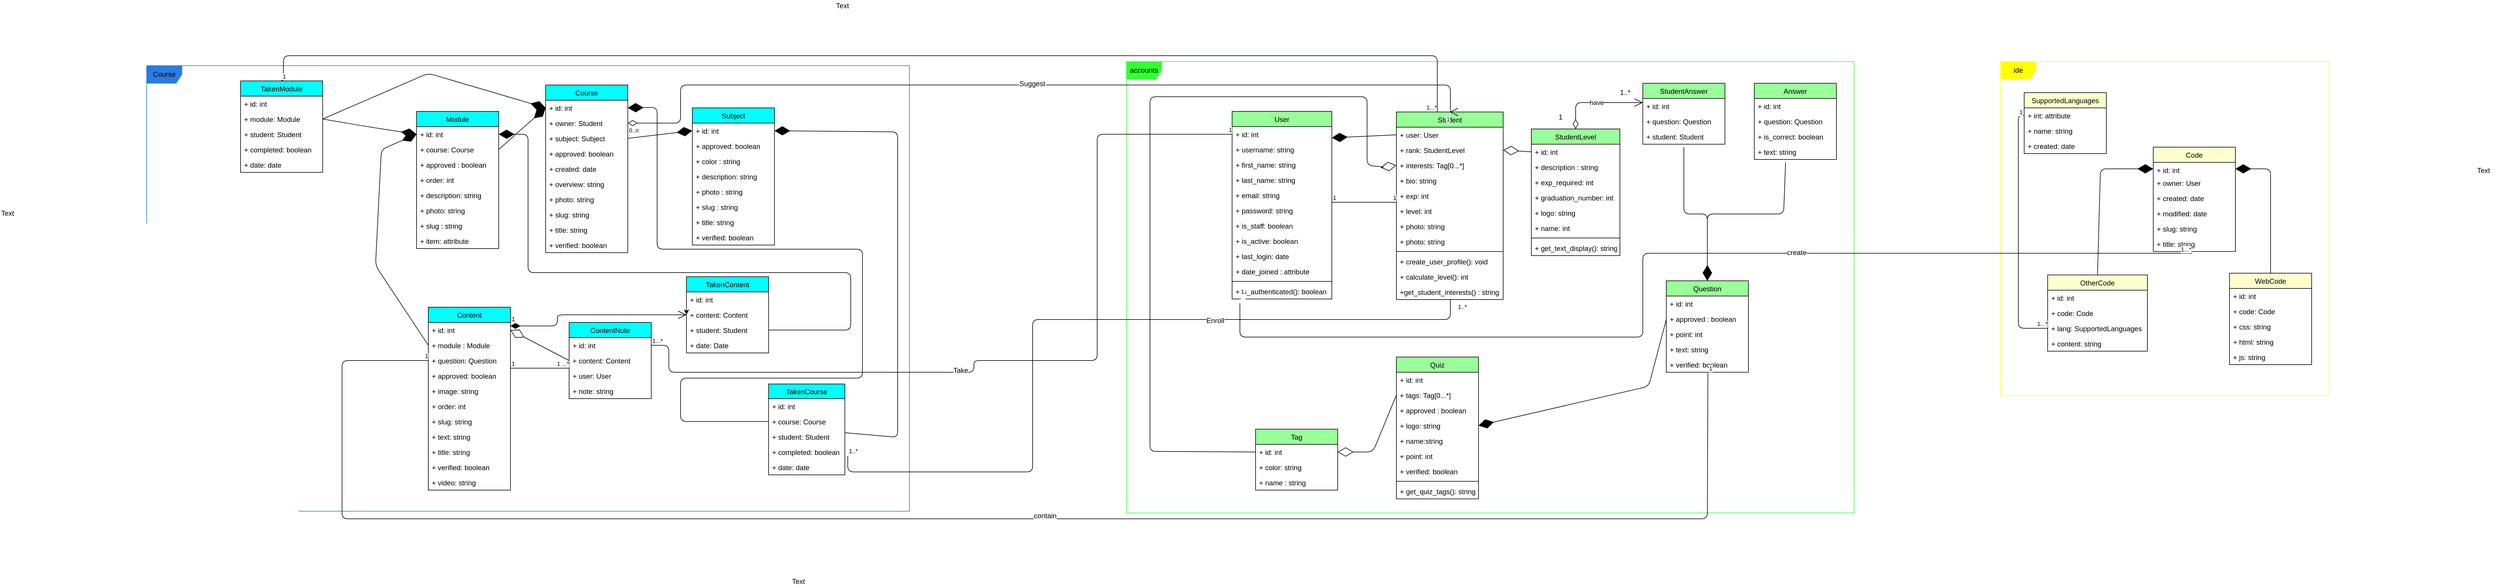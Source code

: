 <mxfile version="10.8.0" type="device"><diagram id="CD4iEPayQqyYP1Gy4owy" name="Page-1"><mxGraphModel dx="2282" dy="1822" grid="0" gridSize="10" guides="1" tooltips="1" connect="1" arrows="1" fold="1" page="1" pageScale="1" pageWidth="850" pageHeight="1100" background="#FFFFFF" math="0" shadow="0"><root><mxCell id="0"/><mxCell id="1" parent="0"/><mxCell id="e83nb8K_UNkKVjXeED2b-83" value="Course" style="shape=umlFrame;whiteSpace=wrap;html=1;fillColor=#2B7BE3;strokeColor=#2B7BE3;" parent="1" vertex="1"><mxGeometry x="-390" y="-13" width="1300" height="760" as="geometry"/></mxCell><mxCell id="e83nb8K_UNkKVjXeED2b-1" value="Course" style="swimlane;fontStyle=0;childLayout=stackLayout;horizontal=1;startSize=26;fillColor=#00FFFF;horizontalStack=0;resizeParent=1;resizeParentMax=0;resizeLast=0;collapsible=1;marginBottom=0;" parent="1" vertex="1"><mxGeometry x="290" y="20" width="140" height="286" as="geometry"/></mxCell><mxCell id="e83nb8K_UNkKVjXeED2b-2" value="+ id: int" style="text;strokeColor=none;fillColor=none;align=left;verticalAlign=top;spacingLeft=4;spacingRight=4;overflow=hidden;rotatable=0;points=[[0,0.5],[1,0.5]];portConstraint=eastwest;" parent="e83nb8K_UNkKVjXeED2b-1" vertex="1"><mxGeometry y="26" width="140" height="26" as="geometry"/></mxCell><mxCell id="e83nb8K_UNkKVjXeED2b-3" value="+ owner: Student" style="text;strokeColor=none;fillColor=none;align=left;verticalAlign=top;spacingLeft=4;spacingRight=4;overflow=hidden;rotatable=0;points=[[0,0.5],[1,0.5]];portConstraint=eastwest;" parent="e83nb8K_UNkKVjXeED2b-1" vertex="1"><mxGeometry y="52" width="140" height="26" as="geometry"/></mxCell><mxCell id="e83nb8K_UNkKVjXeED2b-4" value="+ subject: Subject" style="text;strokeColor=none;fillColor=none;align=left;verticalAlign=top;spacingLeft=4;spacingRight=4;overflow=hidden;rotatable=0;points=[[0,0.5],[1,0.5]];portConstraint=eastwest;" parent="e83nb8K_UNkKVjXeED2b-1" vertex="1"><mxGeometry y="78" width="140" height="26" as="geometry"/></mxCell><mxCell id="e83nb8K_UNkKVjXeED2b-5" value="+ approved: boolean" style="text;strokeColor=none;fillColor=none;align=left;verticalAlign=top;spacingLeft=4;spacingRight=4;overflow=hidden;rotatable=0;points=[[0,0.5],[1,0.5]];portConstraint=eastwest;" parent="e83nb8K_UNkKVjXeED2b-1" vertex="1"><mxGeometry y="104" width="140" height="26" as="geometry"/></mxCell><mxCell id="e83nb8K_UNkKVjXeED2b-6" value="+ created: date&#10;&#10;" style="text;strokeColor=none;fillColor=none;align=left;verticalAlign=top;spacingLeft=4;spacingRight=4;overflow=hidden;rotatable=0;points=[[0,0.5],[1,0.5]];portConstraint=eastwest;" parent="e83nb8K_UNkKVjXeED2b-1" vertex="1"><mxGeometry y="130" width="140" height="26" as="geometry"/></mxCell><mxCell id="e83nb8K_UNkKVjXeED2b-7" value="+ overview: string" style="text;strokeColor=none;fillColor=none;align=left;verticalAlign=top;spacingLeft=4;spacingRight=4;overflow=hidden;rotatable=0;points=[[0,0.5],[1,0.5]];portConstraint=eastwest;" parent="e83nb8K_UNkKVjXeED2b-1" vertex="1"><mxGeometry y="156" width="140" height="26" as="geometry"/></mxCell><mxCell id="e83nb8K_UNkKVjXeED2b-8" value="+ photo: string" style="text;strokeColor=none;fillColor=none;align=left;verticalAlign=top;spacingLeft=4;spacingRight=4;overflow=hidden;rotatable=0;points=[[0,0.5],[1,0.5]];portConstraint=eastwest;" parent="e83nb8K_UNkKVjXeED2b-1" vertex="1"><mxGeometry y="182" width="140" height="26" as="geometry"/></mxCell><mxCell id="e83nb8K_UNkKVjXeED2b-9" value="+ slug: string" style="text;strokeColor=none;fillColor=none;align=left;verticalAlign=top;spacingLeft=4;spacingRight=4;overflow=hidden;rotatable=0;points=[[0,0.5],[1,0.5]];portConstraint=eastwest;" parent="e83nb8K_UNkKVjXeED2b-1" vertex="1"><mxGeometry y="208" width="140" height="26" as="geometry"/></mxCell><mxCell id="e83nb8K_UNkKVjXeED2b-10" value="+ title: string" style="text;strokeColor=none;fillColor=none;align=left;verticalAlign=top;spacingLeft=4;spacingRight=4;overflow=hidden;rotatable=0;points=[[0,0.5],[1,0.5]];portConstraint=eastwest;" parent="e83nb8K_UNkKVjXeED2b-1" vertex="1"><mxGeometry y="234" width="140" height="26" as="geometry"/></mxCell><mxCell id="e83nb8K_UNkKVjXeED2b-11" value="+ verified: boolean" style="text;strokeColor=none;fillColor=none;align=left;verticalAlign=top;spacingLeft=4;spacingRight=4;overflow=hidden;rotatable=0;points=[[0,0.5],[1,0.5]];portConstraint=eastwest;" parent="e83nb8K_UNkKVjXeED2b-1" vertex="1"><mxGeometry y="260" width="140" height="26" as="geometry"/></mxCell><mxCell id="e83nb8K_UNkKVjXeED2b-12" value="Subject" style="swimlane;fontStyle=0;childLayout=stackLayout;horizontal=1;startSize=26;fillColor=#00FFFF;horizontalStack=0;resizeParent=1;resizeParentMax=0;resizeLast=0;collapsible=1;marginBottom=0;" parent="1" vertex="1"><mxGeometry x="540" y="59" width="140" height="234" as="geometry"/></mxCell><mxCell id="e83nb8K_UNkKVjXeED2b-13" value="+ id: int" style="text;strokeColor=none;fillColor=none;align=left;verticalAlign=top;spacingLeft=4;spacingRight=4;overflow=hidden;rotatable=0;points=[[0,0.5],[1,0.5]];portConstraint=eastwest;" parent="e83nb8K_UNkKVjXeED2b-12" vertex="1"><mxGeometry y="26" width="140" height="26" as="geometry"/></mxCell><mxCell id="e83nb8K_UNkKVjXeED2b-14" value="+ approved: boolean" style="text;strokeColor=none;fillColor=none;align=left;verticalAlign=top;spacingLeft=4;spacingRight=4;overflow=hidden;rotatable=0;points=[[0,0.5],[1,0.5]];portConstraint=eastwest;" parent="e83nb8K_UNkKVjXeED2b-12" vertex="1"><mxGeometry y="52" width="140" height="26" as="geometry"/></mxCell><mxCell id="e83nb8K_UNkKVjXeED2b-15" value="+ color : string" style="text;strokeColor=none;fillColor=none;align=left;verticalAlign=top;spacingLeft=4;spacingRight=4;overflow=hidden;rotatable=0;points=[[0,0.5],[1,0.5]];portConstraint=eastwest;" parent="e83nb8K_UNkKVjXeED2b-12" vertex="1"><mxGeometry y="78" width="140" height="26" as="geometry"/></mxCell><mxCell id="e83nb8K_UNkKVjXeED2b-16" value="+ description: string" style="text;strokeColor=none;fillColor=none;align=left;verticalAlign=top;spacingLeft=4;spacingRight=4;overflow=hidden;rotatable=0;points=[[0,0.5],[1,0.5]];portConstraint=eastwest;" parent="e83nb8K_UNkKVjXeED2b-12" vertex="1"><mxGeometry y="104" width="140" height="26" as="geometry"/></mxCell><mxCell id="e83nb8K_UNkKVjXeED2b-17" value="+ photo : string" style="text;strokeColor=none;fillColor=none;align=left;verticalAlign=top;spacingLeft=4;spacingRight=4;overflow=hidden;rotatable=0;points=[[0,0.5],[1,0.5]];portConstraint=eastwest;" parent="e83nb8K_UNkKVjXeED2b-12" vertex="1"><mxGeometry y="130" width="140" height="26" as="geometry"/></mxCell><mxCell id="e83nb8K_UNkKVjXeED2b-18" value="+ slug : string" style="text;strokeColor=none;fillColor=none;align=left;verticalAlign=top;spacingLeft=4;spacingRight=4;overflow=hidden;rotatable=0;points=[[0,0.5],[1,0.5]];portConstraint=eastwest;" parent="e83nb8K_UNkKVjXeED2b-12" vertex="1"><mxGeometry y="156" width="140" height="26" as="geometry"/></mxCell><mxCell id="e83nb8K_UNkKVjXeED2b-19" value="+ title: string" style="text;strokeColor=none;fillColor=none;align=left;verticalAlign=top;spacingLeft=4;spacingRight=4;overflow=hidden;rotatable=0;points=[[0,0.5],[1,0.5]];portConstraint=eastwest;" parent="e83nb8K_UNkKVjXeED2b-12" vertex="1"><mxGeometry y="182" width="140" height="26" as="geometry"/></mxCell><mxCell id="e83nb8K_UNkKVjXeED2b-20" value="+ verified: boolean" style="text;strokeColor=none;fillColor=none;align=left;verticalAlign=top;spacingLeft=4;spacingRight=4;overflow=hidden;rotatable=0;points=[[0,0.5],[1,0.5]];portConstraint=eastwest;" parent="e83nb8K_UNkKVjXeED2b-12" vertex="1"><mxGeometry y="208" width="140" height="26" as="geometry"/></mxCell><mxCell id="e83nb8K_UNkKVjXeED2b-21" value="Module" style="swimlane;fontStyle=0;childLayout=stackLayout;horizontal=1;startSize=26;fillColor=#00FFFF;horizontalStack=0;resizeParent=1;resizeParentMax=0;resizeLast=0;collapsible=1;marginBottom=0;" parent="1" vertex="1"><mxGeometry x="70" y="65" width="140" height="234" as="geometry"/></mxCell><mxCell id="e83nb8K_UNkKVjXeED2b-22" value="+ id: int" style="text;strokeColor=none;fillColor=none;align=left;verticalAlign=top;spacingLeft=4;spacingRight=4;overflow=hidden;rotatable=0;points=[[0,0.5],[1,0.5]];portConstraint=eastwest;" parent="e83nb8K_UNkKVjXeED2b-21" vertex="1"><mxGeometry y="26" width="140" height="26" as="geometry"/></mxCell><mxCell id="e83nb8K_UNkKVjXeED2b-23" value="+ course: Course" style="text;strokeColor=none;fillColor=none;align=left;verticalAlign=top;spacingLeft=4;spacingRight=4;overflow=hidden;rotatable=0;points=[[0,0.5],[1,0.5]];portConstraint=eastwest;" parent="e83nb8K_UNkKVjXeED2b-21" vertex="1"><mxGeometry y="52" width="140" height="26" as="geometry"/></mxCell><mxCell id="e83nb8K_UNkKVjXeED2b-24" value="+ approved : boolean" style="text;strokeColor=none;fillColor=none;align=left;verticalAlign=top;spacingLeft=4;spacingRight=4;overflow=hidden;rotatable=0;points=[[0,0.5],[1,0.5]];portConstraint=eastwest;" parent="e83nb8K_UNkKVjXeED2b-21" vertex="1"><mxGeometry y="78" width="140" height="26" as="geometry"/></mxCell><mxCell id="e83nb8K_UNkKVjXeED2b-25" value="+ order: int" style="text;strokeColor=none;fillColor=none;align=left;verticalAlign=top;spacingLeft=4;spacingRight=4;overflow=hidden;rotatable=0;points=[[0,0.5],[1,0.5]];portConstraint=eastwest;" parent="e83nb8K_UNkKVjXeED2b-21" vertex="1"><mxGeometry y="104" width="140" height="26" as="geometry"/></mxCell><mxCell id="e83nb8K_UNkKVjXeED2b-26" value="+ description: string" style="text;strokeColor=none;fillColor=none;align=left;verticalAlign=top;spacingLeft=4;spacingRight=4;overflow=hidden;rotatable=0;points=[[0,0.5],[1,0.5]];portConstraint=eastwest;" parent="e83nb8K_UNkKVjXeED2b-21" vertex="1"><mxGeometry y="130" width="140" height="26" as="geometry"/></mxCell><mxCell id="e83nb8K_UNkKVjXeED2b-27" value="+ photo: string" style="text;strokeColor=none;fillColor=none;align=left;verticalAlign=top;spacingLeft=4;spacingRight=4;overflow=hidden;rotatable=0;points=[[0,0.5],[1,0.5]];portConstraint=eastwest;" parent="e83nb8K_UNkKVjXeED2b-21" vertex="1"><mxGeometry y="156" width="140" height="26" as="geometry"/></mxCell><mxCell id="e83nb8K_UNkKVjXeED2b-28" value="+ slug : string" style="text;strokeColor=none;fillColor=none;align=left;verticalAlign=top;spacingLeft=4;spacingRight=4;overflow=hidden;rotatable=0;points=[[0,0.5],[1,0.5]];portConstraint=eastwest;" parent="e83nb8K_UNkKVjXeED2b-21" vertex="1"><mxGeometry y="182" width="140" height="26" as="geometry"/></mxCell><mxCell id="e83nb8K_UNkKVjXeED2b-29" value="+ item: attribute" style="text;strokeColor=none;fillColor=none;align=left;verticalAlign=top;spacingLeft=4;spacingRight=4;overflow=hidden;rotatable=0;points=[[0,0.5],[1,0.5]];portConstraint=eastwest;" parent="e83nb8K_UNkKVjXeED2b-21" vertex="1"><mxGeometry y="208" width="140" height="26" as="geometry"/></mxCell><mxCell id="e83nb8K_UNkKVjXeED2b-30" value="" style="endArrow=diamondThin;endFill=1;endSize=24;html=1;exitX=1;exitY=0.5;exitDx=0;exitDy=0;entryX=0;entryY=0.5;entryDx=0;entryDy=0;" parent="1" source="e83nb8K_UNkKVjXeED2b-4" target="e83nb8K_UNkKVjXeED2b-13" edge="1"><mxGeometry width="160" relative="1" as="geometry"><mxPoint x="380" y="133" as="sourcePoint"/><mxPoint x="540" y="133" as="targetPoint"/></mxGeometry></mxCell><mxCell id="e83nb8K_UNkKVjXeED2b-31" value="" style="endArrow=diamondThin;endFill=1;endSize=24;html=1;entryX=0;entryY=0.5;entryDx=0;entryDy=0;exitX=1;exitY=0.5;exitDx=0;exitDy=0;" parent="1" source="e83nb8K_UNkKVjXeED2b-23" target="e83nb8K_UNkKVjXeED2b-2" edge="1"><mxGeometry width="160" relative="1" as="geometry"><mxPoint x="210" y="113" as="sourcePoint"/><mxPoint x="300" y="104" as="targetPoint"/><Array as="points"/></mxGeometry></mxCell><mxCell id="e83nb8K_UNkKVjXeED2b-32" value="Content" style="swimlane;fontStyle=0;childLayout=stackLayout;horizontal=1;startSize=26;fillColor=#00FFFF;horizontalStack=0;resizeParent=1;resizeParentMax=0;resizeLast=0;collapsible=1;marginBottom=0;" parent="1" vertex="1"><mxGeometry x="90" y="399" width="140" height="312" as="geometry"/></mxCell><mxCell id="e83nb8K_UNkKVjXeED2b-33" value="+ id: int" style="text;strokeColor=none;fillColor=none;align=left;verticalAlign=top;spacingLeft=4;spacingRight=4;overflow=hidden;rotatable=0;points=[[0,0.5],[1,0.5]];portConstraint=eastwest;" parent="e83nb8K_UNkKVjXeED2b-32" vertex="1"><mxGeometry y="26" width="140" height="26" as="geometry"/></mxCell><mxCell id="e83nb8K_UNkKVjXeED2b-34" value="+ module : Module" style="text;strokeColor=none;fillColor=none;align=left;verticalAlign=top;spacingLeft=4;spacingRight=4;overflow=hidden;rotatable=0;points=[[0,0.5],[1,0.5]];portConstraint=eastwest;" parent="e83nb8K_UNkKVjXeED2b-32" vertex="1"><mxGeometry y="52" width="140" height="26" as="geometry"/></mxCell><mxCell id="e83nb8K_UNkKVjXeED2b-35" value="+ question: Question" style="text;strokeColor=none;fillColor=none;align=left;verticalAlign=top;spacingLeft=4;spacingRight=4;overflow=hidden;rotatable=0;points=[[0,0.5],[1,0.5]];portConstraint=eastwest;" parent="e83nb8K_UNkKVjXeED2b-32" vertex="1"><mxGeometry y="78" width="140" height="26" as="geometry"/></mxCell><mxCell id="e83nb8K_UNkKVjXeED2b-36" value="+ approved: boolean" style="text;strokeColor=none;fillColor=none;align=left;verticalAlign=top;spacingLeft=4;spacingRight=4;overflow=hidden;rotatable=0;points=[[0,0.5],[1,0.5]];portConstraint=eastwest;" parent="e83nb8K_UNkKVjXeED2b-32" vertex="1"><mxGeometry y="104" width="140" height="26" as="geometry"/></mxCell><mxCell id="e83nb8K_UNkKVjXeED2b-37" value="+ image: string" style="text;strokeColor=none;fillColor=none;align=left;verticalAlign=top;spacingLeft=4;spacingRight=4;overflow=hidden;rotatable=0;points=[[0,0.5],[1,0.5]];portConstraint=eastwest;" parent="e83nb8K_UNkKVjXeED2b-32" vertex="1"><mxGeometry y="130" width="140" height="26" as="geometry"/></mxCell><mxCell id="e83nb8K_UNkKVjXeED2b-38" value="+ order: int" style="text;strokeColor=none;fillColor=none;align=left;verticalAlign=top;spacingLeft=4;spacingRight=4;overflow=hidden;rotatable=0;points=[[0,0.5],[1,0.5]];portConstraint=eastwest;" parent="e83nb8K_UNkKVjXeED2b-32" vertex="1"><mxGeometry y="156" width="140" height="26" as="geometry"/></mxCell><mxCell id="e83nb8K_UNkKVjXeED2b-39" value="+ slug: string" style="text;strokeColor=none;fillColor=none;align=left;verticalAlign=top;spacingLeft=4;spacingRight=4;overflow=hidden;rotatable=0;points=[[0,0.5],[1,0.5]];portConstraint=eastwest;" parent="e83nb8K_UNkKVjXeED2b-32" vertex="1"><mxGeometry y="182" width="140" height="26" as="geometry"/></mxCell><mxCell id="e83nb8K_UNkKVjXeED2b-40" value="+ text: string" style="text;strokeColor=none;fillColor=none;align=left;verticalAlign=top;spacingLeft=4;spacingRight=4;overflow=hidden;rotatable=0;points=[[0,0.5],[1,0.5]];portConstraint=eastwest;" parent="e83nb8K_UNkKVjXeED2b-32" vertex="1"><mxGeometry y="208" width="140" height="26" as="geometry"/></mxCell><mxCell id="e83nb8K_UNkKVjXeED2b-41" value="+ title: string" style="text;strokeColor=none;fillColor=none;align=left;verticalAlign=top;spacingLeft=4;spacingRight=4;overflow=hidden;rotatable=0;points=[[0,0.5],[1,0.5]];portConstraint=eastwest;" parent="e83nb8K_UNkKVjXeED2b-32" vertex="1"><mxGeometry y="234" width="140" height="26" as="geometry"/></mxCell><mxCell id="e83nb8K_UNkKVjXeED2b-42" value="+ verified: boolean" style="text;strokeColor=none;fillColor=none;align=left;verticalAlign=top;spacingLeft=4;spacingRight=4;overflow=hidden;rotatable=0;points=[[0,0.5],[1,0.5]];portConstraint=eastwest;" parent="e83nb8K_UNkKVjXeED2b-32" vertex="1"><mxGeometry y="260" width="140" height="26" as="geometry"/></mxCell><mxCell id="e83nb8K_UNkKVjXeED2b-43" value="+ video: string" style="text;strokeColor=none;fillColor=none;align=left;verticalAlign=top;spacingLeft=4;spacingRight=4;overflow=hidden;rotatable=0;points=[[0,0.5],[1,0.5]];portConstraint=eastwest;" parent="e83nb8K_UNkKVjXeED2b-32" vertex="1"><mxGeometry y="286" width="140" height="26" as="geometry"/></mxCell><mxCell id="e83nb8K_UNkKVjXeED2b-44" value="ContentNote" style="swimlane;fontStyle=0;childLayout=stackLayout;horizontal=1;startSize=26;fillColor=#00FFFF;horizontalStack=0;resizeParent=1;resizeParentMax=0;resizeLast=0;collapsible=1;marginBottom=0;" parent="1" vertex="1"><mxGeometry x="330" y="425" width="140" height="130" as="geometry"/></mxCell><mxCell id="e83nb8K_UNkKVjXeED2b-45" value="+ id: int" style="text;strokeColor=none;fillColor=none;align=left;verticalAlign=top;spacingLeft=4;spacingRight=4;overflow=hidden;rotatable=0;points=[[0,0.5],[1,0.5]];portConstraint=eastwest;" parent="e83nb8K_UNkKVjXeED2b-44" vertex="1"><mxGeometry y="26" width="140" height="26" as="geometry"/></mxCell><mxCell id="e83nb8K_UNkKVjXeED2b-46" value="+ content: Content" style="text;strokeColor=none;fillColor=none;align=left;verticalAlign=top;spacingLeft=4;spacingRight=4;overflow=hidden;rotatable=0;points=[[0,0.5],[1,0.5]];portConstraint=eastwest;" parent="e83nb8K_UNkKVjXeED2b-44" vertex="1"><mxGeometry y="52" width="140" height="26" as="geometry"/></mxCell><mxCell id="e83nb8K_UNkKVjXeED2b-47" value="+ user: User" style="text;strokeColor=none;fillColor=none;align=left;verticalAlign=top;spacingLeft=4;spacingRight=4;overflow=hidden;rotatable=0;points=[[0,0.5],[1,0.5]];portConstraint=eastwest;" parent="e83nb8K_UNkKVjXeED2b-44" vertex="1"><mxGeometry y="78" width="140" height="26" as="geometry"/></mxCell><mxCell id="e83nb8K_UNkKVjXeED2b-48" value="+ note: string" style="text;strokeColor=none;fillColor=none;align=left;verticalAlign=top;spacingLeft=4;spacingRight=4;overflow=hidden;rotatable=0;points=[[0,0.5],[1,0.5]];portConstraint=eastwest;" parent="e83nb8K_UNkKVjXeED2b-44" vertex="1"><mxGeometry y="104" width="140" height="26" as="geometry"/></mxCell><mxCell id="e83nb8K_UNkKVjXeED2b-49" value="" style="endArrow=diamondThin;endFill=1;endSize=24;html=1;entryX=0;entryY=0.5;entryDx=0;entryDy=0;exitX=0;exitY=0.5;exitDx=0;exitDy=0;" parent="1" source="e83nb8K_UNkKVjXeED2b-34" target="e83nb8K_UNkKVjXeED2b-22" edge="1"><mxGeometry width="160" relative="1" as="geometry"><mxPoint x="20" y="473" as="sourcePoint"/><mxPoint x="70" y="36" as="targetPoint"/><Array as="points"><mxPoint y="328"/><mxPoint x="10" y="130"/></Array></mxGeometry></mxCell><mxCell id="e83nb8K_UNkKVjXeED2b-50" value="" style="endArrow=none;html=1;edgeStyle=orthogonalEdgeStyle;" parent="1" edge="1"><mxGeometry relative="1" as="geometry"><mxPoint x="230" y="503" as="sourcePoint"/><mxPoint x="330" y="503" as="targetPoint"/></mxGeometry></mxCell><mxCell id="e83nb8K_UNkKVjXeED2b-51" value="1" style="resizable=0;html=1;align=left;verticalAlign=bottom;labelBackgroundColor=#ffffff;fontSize=10;" parent="e83nb8K_UNkKVjXeED2b-50" connectable="0" vertex="1"><mxGeometry x="-1" relative="1" as="geometry"/></mxCell><mxCell id="e83nb8K_UNkKVjXeED2b-52" value="1 ...*" style="resizable=0;html=1;align=right;verticalAlign=bottom;labelBackgroundColor=#ffffff;fontSize=10;" parent="e83nb8K_UNkKVjXeED2b-50" connectable="0" vertex="1"><mxGeometry x="1" relative="1" as="geometry"/></mxCell><mxCell id="e83nb8K_UNkKVjXeED2b-53" value="" style="endArrow=diamondThin;endFill=0;endSize=24;html=1;entryX=1;entryY=0.5;entryDx=0;entryDy=0;exitX=0;exitY=0.5;exitDx=0;exitDy=0;" parent="1" source="e83nb8K_UNkKVjXeED2b-46" target="e83nb8K_UNkKVjXeED2b-33" edge="1"><mxGeometry width="160" relative="1" as="geometry"><mxPoint x="250" y="323" as="sourcePoint"/><mxPoint x="340" y="398.5" as="targetPoint"/><Array as="points"/></mxGeometry></mxCell><mxCell id="e83nb8K_UNkKVjXeED2b-54" value="TakenContent" style="swimlane;fontStyle=0;childLayout=stackLayout;horizontal=1;startSize=26;fillColor=#00FFFF;horizontalStack=0;resizeParent=1;resizeParentMax=0;resizeLast=0;collapsible=1;marginBottom=0;" parent="1" vertex="1"><mxGeometry x="530" y="347" width="140" height="130" as="geometry"/></mxCell><mxCell id="e83nb8K_UNkKVjXeED2b-55" style="edgeStyle=orthogonalEdgeStyle;rounded=0;orthogonalLoop=1;jettySize=auto;html=1;exitX=0;exitY=0.5;exitDx=0;exitDy=0;entryX=0;entryY=0.5;entryDx=0;entryDy=0;" parent="e83nb8K_UNkKVjXeED2b-54" source="e83nb8K_UNkKVjXeED2b-56" target="e83nb8K_UNkKVjXeED2b-57" edge="1"><mxGeometry relative="1" as="geometry"/></mxCell><mxCell id="e83nb8K_UNkKVjXeED2b-56" value="+ id: int" style="text;strokeColor=none;fillColor=none;align=left;verticalAlign=top;spacingLeft=4;spacingRight=4;overflow=hidden;rotatable=0;points=[[0,0.5],[1,0.5]];portConstraint=eastwest;" parent="e83nb8K_UNkKVjXeED2b-54" vertex="1"><mxGeometry y="26" width="140" height="26" as="geometry"/></mxCell><mxCell id="e83nb8K_UNkKVjXeED2b-57" value="+ content: Content" style="text;strokeColor=none;fillColor=none;align=left;verticalAlign=top;spacingLeft=4;spacingRight=4;overflow=hidden;rotatable=0;points=[[0,0.5],[1,0.5]];portConstraint=eastwest;" parent="e83nb8K_UNkKVjXeED2b-54" vertex="1"><mxGeometry y="52" width="140" height="26" as="geometry"/></mxCell><mxCell id="e83nb8K_UNkKVjXeED2b-59" value="+ student: Student" style="text;strokeColor=none;fillColor=none;align=left;verticalAlign=top;spacingLeft=4;spacingRight=4;overflow=hidden;rotatable=0;points=[[0,0.5],[1,0.5]];portConstraint=eastwest;" parent="e83nb8K_UNkKVjXeED2b-54" vertex="1"><mxGeometry y="78" width="140" height="26" as="geometry"/></mxCell><mxCell id="e83nb8K_UNkKVjXeED2b-60" value="+ date: Date" style="text;strokeColor=none;fillColor=none;align=left;verticalAlign=top;spacingLeft=4;spacingRight=4;overflow=hidden;rotatable=0;points=[[0,0.5],[1,0.5]];portConstraint=eastwest;" parent="e83nb8K_UNkKVjXeED2b-54" vertex="1"><mxGeometry y="104" width="140" height="26" as="geometry"/></mxCell><mxCell id="e83nb8K_UNkKVjXeED2b-61" value="1" style="endArrow=open;html=1;endSize=12;startArrow=diamondThin;startSize=14;startFill=1;edgeStyle=orthogonalEdgeStyle;align=left;verticalAlign=bottom;entryX=0;entryY=0.5;entryDx=0;entryDy=0;" parent="1" target="e83nb8K_UNkKVjXeED2b-57" edge="1"><mxGeometry x="-1" y="3" relative="1" as="geometry"><mxPoint x="230" y="431" as="sourcePoint"/><mxPoint x="530" y="353" as="targetPoint"/><Array as="points"><mxPoint x="310" y="431"/><mxPoint x="310" y="412"/></Array></mxGeometry></mxCell><mxCell id="e83nb8K_UNkKVjXeED2b-62" value="" style="endArrow=diamondThin;endFill=1;endSize=24;html=1;entryX=1;entryY=0.5;entryDx=0;entryDy=0;exitX=1;exitY=0.5;exitDx=0;exitDy=0;" parent="1" target="e83nb8K_UNkKVjXeED2b-22" edge="1"><mxGeometry width="160" relative="1" as="geometry"><mxPoint x="670" y="438" as="sourcePoint"/><mxPoint x="210" y="360" as="targetPoint"/><Array as="points"><mxPoint x="810" y="438"/><mxPoint x="810" y="340"/><mxPoint x="670" y="340"/><mxPoint x="260" y="340"/><mxPoint x="260" y="104"/></Array></mxGeometry></mxCell><mxCell id="e83nb8K_UNkKVjXeED2b-63" value="TakenModule" style="swimlane;fontStyle=0;childLayout=stackLayout;horizontal=1;startSize=26;fillColor=#00FFFF;horizontalStack=0;resizeParent=1;resizeParentMax=0;resizeLast=0;collapsible=1;marginBottom=0;" parent="1" vertex="1"><mxGeometry x="-230" y="13" width="140" height="156" as="geometry"/></mxCell><mxCell id="e83nb8K_UNkKVjXeED2b-65" value="+ id: int" style="text;strokeColor=none;fillColor=none;align=left;verticalAlign=top;spacingLeft=4;spacingRight=4;overflow=hidden;rotatable=0;points=[[0,0.5],[1,0.5]];portConstraint=eastwest;" parent="e83nb8K_UNkKVjXeED2b-63" vertex="1"><mxGeometry y="26" width="140" height="26" as="geometry"/></mxCell><mxCell id="e83nb8K_UNkKVjXeED2b-66" value="+ module: Module" style="text;strokeColor=none;fillColor=none;align=left;verticalAlign=top;spacingLeft=4;spacingRight=4;overflow=hidden;rotatable=0;points=[[0,0.5],[1,0.5]];portConstraint=eastwest;" parent="e83nb8K_UNkKVjXeED2b-63" vertex="1"><mxGeometry y="52" width="140" height="26" as="geometry"/></mxCell><mxCell id="e83nb8K_UNkKVjXeED2b-67" value="+ student: Student" style="text;strokeColor=none;fillColor=none;align=left;verticalAlign=top;spacingLeft=4;spacingRight=4;overflow=hidden;rotatable=0;points=[[0,0.5],[1,0.5]];portConstraint=eastwest;" parent="e83nb8K_UNkKVjXeED2b-63" vertex="1"><mxGeometry y="78" width="140" height="26" as="geometry"/></mxCell><mxCell id="e83nb8K_UNkKVjXeED2b-68" value="+ completed: boolean" style="text;strokeColor=none;fillColor=none;align=left;verticalAlign=top;spacingLeft=4;spacingRight=4;overflow=hidden;rotatable=0;points=[[0,0.5],[1,0.5]];portConstraint=eastwest;" parent="e83nb8K_UNkKVjXeED2b-63" vertex="1"><mxGeometry y="104" width="140" height="26" as="geometry"/></mxCell><mxCell id="e83nb8K_UNkKVjXeED2b-69" value="+ date: date" style="text;strokeColor=none;fillColor=none;align=left;verticalAlign=top;spacingLeft=4;spacingRight=4;overflow=hidden;rotatable=0;points=[[0,0.5],[1,0.5]];portConstraint=eastwest;" parent="e83nb8K_UNkKVjXeED2b-63" vertex="1"><mxGeometry y="130" width="140" height="26" as="geometry"/></mxCell><mxCell id="e83nb8K_UNkKVjXeED2b-70" value="TakenCourse" style="swimlane;fontStyle=0;childLayout=stackLayout;horizontal=1;startSize=25;fillColor=#00FFFF;horizontalStack=0;resizeParent=1;resizeParentMax=0;resizeLast=0;collapsible=1;marginBottom=0;" parent="1" vertex="1"><mxGeometry x="670" y="530" width="130" height="155" as="geometry"/></mxCell><mxCell id="e83nb8K_UNkKVjXeED2b-71" value="+ id: int" style="text;strokeColor=none;fillColor=none;align=left;verticalAlign=top;spacingLeft=4;spacingRight=4;overflow=hidden;rotatable=0;points=[[0,0.5],[1,0.5]];portConstraint=eastwest;" parent="e83nb8K_UNkKVjXeED2b-70" vertex="1"><mxGeometry y="25" width="130" height="26" as="geometry"/></mxCell><mxCell id="e83nb8K_UNkKVjXeED2b-72" value="+ course: Course" style="text;strokeColor=none;fillColor=none;align=left;verticalAlign=top;spacingLeft=4;spacingRight=4;overflow=hidden;rotatable=0;points=[[0,0.5],[1,0.5]];portConstraint=eastwest;" parent="e83nb8K_UNkKVjXeED2b-70" vertex="1"><mxGeometry y="51" width="130" height="26" as="geometry"/></mxCell><mxCell id="e83nb8K_UNkKVjXeED2b-74" value="+ student: Student" style="text;strokeColor=none;fillColor=none;align=left;verticalAlign=top;spacingLeft=4;spacingRight=4;overflow=hidden;rotatable=0;points=[[0,0.5],[1,0.5]];portConstraint=eastwest;" parent="e83nb8K_UNkKVjXeED2b-70" vertex="1"><mxGeometry y="77" width="130" height="26" as="geometry"/></mxCell><mxCell id="e83nb8K_UNkKVjXeED2b-75" value="+ completed: boolean" style="text;strokeColor=none;fillColor=none;align=left;verticalAlign=top;spacingLeft=4;spacingRight=4;overflow=hidden;rotatable=0;points=[[0,0.5],[1,0.5]];portConstraint=eastwest;" parent="e83nb8K_UNkKVjXeED2b-70" vertex="1"><mxGeometry y="103" width="130" height="26" as="geometry"/></mxCell><mxCell id="e83nb8K_UNkKVjXeED2b-76" value="+ date: date" style="text;strokeColor=none;fillColor=none;align=left;verticalAlign=top;spacingLeft=4;spacingRight=4;overflow=hidden;rotatable=0;points=[[0,0.5],[1,0.5]];portConstraint=eastwest;" parent="e83nb8K_UNkKVjXeED2b-70" vertex="1"><mxGeometry y="129" width="130" height="26" as="geometry"/></mxCell><mxCell id="e83nb8K_UNkKVjXeED2b-77" value="" style="endArrow=diamondThin;endFill=1;endSize=24;html=1;entryX=0;entryY=0.5;entryDx=0;entryDy=0;exitX=1;exitY=0.5;exitDx=0;exitDy=0;" parent="1" source="e83nb8K_UNkKVjXeED2b-66" target="e83nb8K_UNkKVjXeED2b-22" edge="1"><mxGeometry width="160" relative="1" as="geometry"><mxPoint x="-90" y="104" as="sourcePoint"/><mxPoint x="120" y="90" as="targetPoint"/><Array as="points"><mxPoint x="-20" y="90"/></Array></mxGeometry></mxCell><mxCell id="e83nb8K_UNkKVjXeED2b-78" value="" style="endArrow=diamondThin;endFill=1;endSize=24;html=1;exitX=1;exitY=0.5;exitDx=0;exitDy=0;entryX=0;entryY=0.5;entryDx=0;entryDy=0;" parent="1" target="e83nb8K_UNkKVjXeED2b-2" edge="1"><mxGeometry width="160" relative="1" as="geometry"><mxPoint x="-90" y="78" as="sourcePoint"/><mxPoint x="110" y="40" as="targetPoint"/><Array as="points"><mxPoint x="90"/></Array></mxGeometry></mxCell><mxCell id="e83nb8K_UNkKVjXeED2b-81" value="" style="endArrow=diamondThin;endFill=1;endSize=24;html=1;entryX=1;entryY=0.5;entryDx=0;entryDy=0;exitX=0;exitY=0.5;exitDx=0;exitDy=0;" parent="1" source="e83nb8K_UNkKVjXeED2b-72" target="e83nb8K_UNkKVjXeED2b-2" edge="1"><mxGeometry width="160" relative="1" as="geometry"><mxPoint x="480" y="640" as="sourcePoint"/><mxPoint x="670" y="590" as="targetPoint"/><Array as="points"><mxPoint x="520" y="594"/><mxPoint x="520" y="520"/><mxPoint x="830" y="520"/><mxPoint x="830" y="300"/><mxPoint x="480" y="300"/><mxPoint x="480" y="58"/></Array></mxGeometry></mxCell><mxCell id="e83nb8K_UNkKVjXeED2b-82" value="" style="endArrow=diamondThin;endFill=1;endSize=24;html=1;entryX=1;entryY=0.5;entryDx=0;entryDy=0;" parent="1" source="e83nb8K_UNkKVjXeED2b-70" target="e83nb8K_UNkKVjXeED2b-13" edge="1"><mxGeometry width="160" relative="1" as="geometry"><mxPoint x="800" y="620.5" as="sourcePoint"/><mxPoint x="960" y="620.5" as="targetPoint"/><Array as="points"><mxPoint x="890" y="621"/><mxPoint x="890" y="100"/></Array></mxGeometry></mxCell><mxCell id="gyF__DaleZ0clZGId94E-1" value="accounts" style="shape=umlFrame;whiteSpace=wrap;html=1;fillColor=#33FF33;strokeColor=#33FF33;" parent="1" vertex="1"><mxGeometry x="1280" y="-20" width="1240" height="770" as="geometry"/></mxCell><mxCell id="gyF__DaleZ0clZGId94E-2" value="User" style="swimlane;fontStyle=0;childLayout=stackLayout;horizontal=1;startSize=26;fillColor=#99FF99;horizontalStack=0;resizeParent=1;resizeParentMax=0;resizeLast=0;collapsible=1;marginBottom=0;" parent="1" vertex="1"><mxGeometry x="1460" y="65" width="170" height="320" as="geometry"/></mxCell><mxCell id="gyF__DaleZ0clZGId94E-30" value="+ id: int" style="text;strokeColor=none;fillColor=none;align=left;verticalAlign=top;spacingLeft=4;spacingRight=4;overflow=hidden;rotatable=0;points=[[0,0.5],[1,0.5]];portConstraint=eastwest;" parent="gyF__DaleZ0clZGId94E-2" vertex="1"><mxGeometry y="26" width="170" height="26" as="geometry"/></mxCell><mxCell id="gyF__DaleZ0clZGId94E-3" value="+ username: string" style="text;strokeColor=none;fillColor=none;align=left;verticalAlign=top;spacingLeft=4;spacingRight=4;overflow=hidden;rotatable=0;points=[[0,0.5],[1,0.5]];portConstraint=eastwest;" parent="gyF__DaleZ0clZGId94E-2" vertex="1"><mxGeometry y="52" width="170" height="26" as="geometry"/></mxCell><mxCell id="gyF__DaleZ0clZGId94E-4" value="+ first_name: string" style="text;strokeColor=none;fillColor=none;align=left;verticalAlign=top;spacingLeft=4;spacingRight=4;overflow=hidden;rotatable=0;points=[[0,0.5],[1,0.5]];portConstraint=eastwest;" parent="gyF__DaleZ0clZGId94E-2" vertex="1"><mxGeometry y="78" width="170" height="26" as="geometry"/></mxCell><mxCell id="gyF__DaleZ0clZGId94E-5" value="+ last_name: string" style="text;strokeColor=none;fillColor=none;align=left;verticalAlign=top;spacingLeft=4;spacingRight=4;overflow=hidden;rotatable=0;points=[[0,0.5],[1,0.5]];portConstraint=eastwest;" parent="gyF__DaleZ0clZGId94E-2" vertex="1"><mxGeometry y="104" width="170" height="26" as="geometry"/></mxCell><mxCell id="gyF__DaleZ0clZGId94E-6" value="+ email: string" style="text;strokeColor=none;fillColor=none;align=left;verticalAlign=top;spacingLeft=4;spacingRight=4;overflow=hidden;rotatable=0;points=[[0,0.5],[1,0.5]];portConstraint=eastwest;" parent="gyF__DaleZ0clZGId94E-2" vertex="1"><mxGeometry y="130" width="170" height="26" as="geometry"/></mxCell><mxCell id="gyF__DaleZ0clZGId94E-7" value="+ password: string" style="text;strokeColor=none;fillColor=none;align=left;verticalAlign=top;spacingLeft=4;spacingRight=4;overflow=hidden;rotatable=0;points=[[0,0.5],[1,0.5]];portConstraint=eastwest;" parent="gyF__DaleZ0clZGId94E-2" vertex="1"><mxGeometry y="156" width="170" height="26" as="geometry"/></mxCell><mxCell id="gyF__DaleZ0clZGId94E-8" value="+ is_staff: boolean" style="text;strokeColor=none;fillColor=none;align=left;verticalAlign=top;spacingLeft=4;spacingRight=4;overflow=hidden;rotatable=0;points=[[0,0.5],[1,0.5]];portConstraint=eastwest;" parent="gyF__DaleZ0clZGId94E-2" vertex="1"><mxGeometry y="182" width="170" height="26" as="geometry"/></mxCell><mxCell id="gyF__DaleZ0clZGId94E-9" value="+ is_active: boolean" style="text;strokeColor=none;fillColor=none;align=left;verticalAlign=top;spacingLeft=4;spacingRight=4;overflow=hidden;rotatable=0;points=[[0,0.5],[1,0.5]];portConstraint=eastwest;" parent="gyF__DaleZ0clZGId94E-2" vertex="1"><mxGeometry y="208" width="170" height="26" as="geometry"/></mxCell><mxCell id="gyF__DaleZ0clZGId94E-10" value="+ last_login: date" style="text;strokeColor=none;fillColor=none;align=left;verticalAlign=top;spacingLeft=4;spacingRight=4;overflow=hidden;rotatable=0;points=[[0,0.5],[1,0.5]];portConstraint=eastwest;" parent="gyF__DaleZ0clZGId94E-2" vertex="1"><mxGeometry y="234" width="170" height="26" as="geometry"/></mxCell><mxCell id="gyF__DaleZ0clZGId94E-11" value="+ date_joined : attribute" style="text;strokeColor=none;fillColor=none;align=left;verticalAlign=top;spacingLeft=4;spacingRight=4;overflow=hidden;rotatable=0;points=[[0,0.5],[1,0.5]];portConstraint=eastwest;" parent="gyF__DaleZ0clZGId94E-2" vertex="1"><mxGeometry y="260" width="170" height="26" as="geometry"/></mxCell><mxCell id="gyF__DaleZ0clZGId94E-14" value="" style="line;strokeWidth=1;fillColor=none;align=left;verticalAlign=middle;spacingTop=-1;spacingLeft=3;spacingRight=3;rotatable=0;labelPosition=right;points=[];portConstraint=eastwest;" parent="gyF__DaleZ0clZGId94E-2" vertex="1"><mxGeometry y="286" width="170" height="8" as="geometry"/></mxCell><mxCell id="gyF__DaleZ0clZGId94E-16" value="+ is_authenticated(): boolean" style="text;strokeColor=none;fillColor=none;align=left;verticalAlign=top;spacingLeft=4;spacingRight=4;overflow=hidden;rotatable=0;points=[[0,0.5],[1,0.5]];portConstraint=eastwest;" parent="gyF__DaleZ0clZGId94E-2" vertex="1"><mxGeometry y="294" width="170" height="26" as="geometry"/></mxCell><mxCell id="gyF__DaleZ0clZGId94E-18" value="Student" style="swimlane;fontStyle=0;align=center;verticalAlign=top;childLayout=stackLayout;horizontal=1;startSize=26;horizontalStack=0;resizeParent=1;resizeParentMax=0;resizeLast=0;collapsible=1;marginBottom=0;fillColor=#99FF99;" parent="1" vertex="1"><mxGeometry x="1740" y="66" width="182" height="320" as="geometry"/></mxCell><mxCell id="gyF__DaleZ0clZGId94E-19" value="+ user: User" style="text;strokeColor=none;fillColor=none;align=left;verticalAlign=top;spacingLeft=4;spacingRight=4;overflow=hidden;rotatable=0;points=[[0,0.5],[1,0.5]];portConstraint=eastwest;" parent="gyF__DaleZ0clZGId94E-18" vertex="1"><mxGeometry y="26" width="182" height="26" as="geometry"/></mxCell><mxCell id="gyF__DaleZ0clZGId94E-22" value="+ rank: StudentLevel" style="text;strokeColor=none;fillColor=none;align=left;verticalAlign=top;spacingLeft=4;spacingRight=4;overflow=hidden;rotatable=0;points=[[0,0.5],[1,0.5]];portConstraint=eastwest;" parent="gyF__DaleZ0clZGId94E-18" vertex="1"><mxGeometry y="52" width="182" height="26" as="geometry"/></mxCell><mxCell id="87T4tMnlwNvhcvpB3HpH-11" value="+ interests: Tag[0...*]" style="text;strokeColor=none;fillColor=none;align=left;verticalAlign=top;spacingLeft=4;spacingRight=4;overflow=hidden;rotatable=0;points=[[0,0.5],[1,0.5]];portConstraint=eastwest;" parent="gyF__DaleZ0clZGId94E-18" vertex="1"><mxGeometry y="78" width="182" height="26" as="geometry"/></mxCell><mxCell id="gyF__DaleZ0clZGId94E-23" value="+ bio: string" style="text;strokeColor=none;fillColor=none;align=left;verticalAlign=top;spacingLeft=4;spacingRight=4;overflow=hidden;rotatable=0;points=[[0,0.5],[1,0.5]];portConstraint=eastwest;" parent="gyF__DaleZ0clZGId94E-18" vertex="1"><mxGeometry y="104" width="182" height="26" as="geometry"/></mxCell><mxCell id="gyF__DaleZ0clZGId94E-24" value="+ exp: int" style="text;strokeColor=none;fillColor=none;align=left;verticalAlign=top;spacingLeft=4;spacingRight=4;overflow=hidden;rotatable=0;points=[[0,0.5],[1,0.5]];portConstraint=eastwest;" parent="gyF__DaleZ0clZGId94E-18" vertex="1"><mxGeometry y="130" width="182" height="26" as="geometry"/></mxCell><mxCell id="gyF__DaleZ0clZGId94E-25" value="+ level: int" style="text;strokeColor=none;fillColor=none;align=left;verticalAlign=top;spacingLeft=4;spacingRight=4;overflow=hidden;rotatable=0;points=[[0,0.5],[1,0.5]];portConstraint=eastwest;" parent="gyF__DaleZ0clZGId94E-18" vertex="1"><mxGeometry y="156" width="182" height="26" as="geometry"/></mxCell><mxCell id="87T4tMnlwNvhcvpB3HpH-17" value="+ photo: string" style="text;strokeColor=none;fillColor=none;align=left;verticalAlign=top;spacingLeft=4;spacingRight=4;overflow=hidden;rotatable=0;points=[[0,0.5],[1,0.5]];portConstraint=eastwest;" parent="gyF__DaleZ0clZGId94E-18" vertex="1"><mxGeometry y="182" width="182" height="26" as="geometry"/></mxCell><mxCell id="gyF__DaleZ0clZGId94E-26" value="+ photo: string" style="text;strokeColor=none;fillColor=none;align=left;verticalAlign=top;spacingLeft=4;spacingRight=4;overflow=hidden;rotatable=0;points=[[0,0.5],[1,0.5]];portConstraint=eastwest;" parent="gyF__DaleZ0clZGId94E-18" vertex="1"><mxGeometry y="208" width="182" height="26" as="geometry"/></mxCell><mxCell id="gyF__DaleZ0clZGId94E-20" value="" style="line;strokeWidth=1;fillColor=none;align=left;verticalAlign=middle;spacingTop=-1;spacingLeft=3;spacingRight=3;rotatable=0;labelPosition=right;points=[];portConstraint=eastwest;" parent="gyF__DaleZ0clZGId94E-18" vertex="1"><mxGeometry y="234" width="182" height="8" as="geometry"/></mxCell><mxCell id="gyF__DaleZ0clZGId94E-27" value="+ create_user_profile(): void" style="text;strokeColor=none;fillColor=none;align=left;verticalAlign=top;spacingLeft=4;spacingRight=4;overflow=hidden;rotatable=0;points=[[0,0.5],[1,0.5]];portConstraint=eastwest;" parent="gyF__DaleZ0clZGId94E-18" vertex="1"><mxGeometry y="242" width="182" height="26" as="geometry"/></mxCell><mxCell id="gyF__DaleZ0clZGId94E-21" value="+ calculate_level(): int" style="text;strokeColor=none;fillColor=none;align=left;verticalAlign=top;spacingLeft=4;spacingRight=4;overflow=hidden;rotatable=0;points=[[0,0.5],[1,0.5]];portConstraint=eastwest;" parent="gyF__DaleZ0clZGId94E-18" vertex="1"><mxGeometry y="268" width="182" height="26" as="geometry"/></mxCell><mxCell id="87T4tMnlwNvhcvpB3HpH-22" value="+get_student_interests() : string" style="text;strokeColor=none;fillColor=none;align=left;verticalAlign=top;spacingLeft=4;spacingRight=4;overflow=hidden;rotatable=0;points=[[0,0.5],[1,0.5]];portConstraint=eastwest;" parent="gyF__DaleZ0clZGId94E-18" vertex="1"><mxGeometry y="294" width="182" height="26" as="geometry"/></mxCell><mxCell id="gyF__DaleZ0clZGId94E-29" value="" style="endArrow=diamondThin;endFill=1;endSize=24;html=1;strokeColor=#000000;fillColor=#000000;exitX=0;exitY=0.5;exitDx=0;exitDy=0;" parent="1" source="gyF__DaleZ0clZGId94E-19" edge="1"><mxGeometry width="160" relative="1" as="geometry"><mxPoint x="1600" y="150" as="sourcePoint"/><mxPoint x="1630" y="110" as="targetPoint"/><Array as="points"/></mxGeometry></mxCell><mxCell id="87T4tMnlwNvhcvpB3HpH-1" value="StudentLevel" style="swimlane;fontStyle=0;childLayout=stackLayout;horizontal=1;startSize=26;fillColor=#99FF99;horizontalStack=0;resizeParent=1;resizeParentMax=0;resizeLast=0;collapsible=1;marginBottom=0;" parent="1" vertex="1"><mxGeometry x="1970" y="95" width="151" height="216" as="geometry"/></mxCell><mxCell id="87T4tMnlwNvhcvpB3HpH-2" value="+ id: int" style="text;strokeColor=none;fillColor=none;align=left;verticalAlign=top;spacingLeft=4;spacingRight=4;overflow=hidden;rotatable=0;points=[[0,0.5],[1,0.5]];portConstraint=eastwest;" parent="87T4tMnlwNvhcvpB3HpH-1" vertex="1"><mxGeometry y="26" width="151" height="26" as="geometry"/></mxCell><mxCell id="87T4tMnlwNvhcvpB3HpH-3" value="+ description : string" style="text;strokeColor=none;fillColor=none;align=left;verticalAlign=top;spacingLeft=4;spacingRight=4;overflow=hidden;rotatable=0;points=[[0,0.5],[1,0.5]];portConstraint=eastwest;" parent="87T4tMnlwNvhcvpB3HpH-1" vertex="1"><mxGeometry y="52" width="151" height="26" as="geometry"/></mxCell><mxCell id="87T4tMnlwNvhcvpB3HpH-4" value="+ exp_required: int" style="text;strokeColor=none;fillColor=none;align=left;verticalAlign=top;spacingLeft=4;spacingRight=4;overflow=hidden;rotatable=0;points=[[0,0.5],[1,0.5]];portConstraint=eastwest;" parent="87T4tMnlwNvhcvpB3HpH-1" vertex="1"><mxGeometry y="78" width="151" height="26" as="geometry"/></mxCell><mxCell id="87T4tMnlwNvhcvpB3HpH-5" value="+ graduation_number: int" style="text;strokeColor=none;fillColor=none;align=left;verticalAlign=top;spacingLeft=4;spacingRight=4;overflow=hidden;rotatable=0;points=[[0,0.5],[1,0.5]];portConstraint=eastwest;" parent="87T4tMnlwNvhcvpB3HpH-1" vertex="1"><mxGeometry y="104" width="151" height="26" as="geometry"/></mxCell><mxCell id="87T4tMnlwNvhcvpB3HpH-6" value="+ logo: string" style="text;strokeColor=none;fillColor=none;align=left;verticalAlign=top;spacingLeft=4;spacingRight=4;overflow=hidden;rotatable=0;points=[[0,0.5],[1,0.5]];portConstraint=eastwest;" parent="87T4tMnlwNvhcvpB3HpH-1" vertex="1"><mxGeometry y="130" width="151" height="26" as="geometry"/></mxCell><mxCell id="87T4tMnlwNvhcvpB3HpH-7" value="+ name: int" style="text;strokeColor=none;fillColor=none;align=left;verticalAlign=top;spacingLeft=4;spacingRight=4;overflow=hidden;rotatable=0;points=[[0,0.5],[1,0.5]];portConstraint=eastwest;" parent="87T4tMnlwNvhcvpB3HpH-1" vertex="1"><mxGeometry y="156" width="151" height="26" as="geometry"/></mxCell><mxCell id="87T4tMnlwNvhcvpB3HpH-110" value="" style="line;strokeWidth=1;fillColor=none;align=left;verticalAlign=middle;spacingTop=-1;spacingLeft=3;spacingRight=3;rotatable=0;labelPosition=right;points=[];portConstraint=eastwest;" parent="87T4tMnlwNvhcvpB3HpH-1" vertex="1"><mxGeometry y="182" width="151" height="8" as="geometry"/></mxCell><mxCell id="87T4tMnlwNvhcvpB3HpH-111" value="+ get_text_display(): string" style="text;strokeColor=none;fillColor=none;align=left;verticalAlign=top;spacingLeft=4;spacingRight=4;overflow=hidden;rotatable=0;points=[[0,0.5],[1,0.5]];portConstraint=eastwest;" parent="87T4tMnlwNvhcvpB3HpH-1" vertex="1"><mxGeometry y="190" width="151" height="26" as="geometry"/></mxCell><mxCell id="87T4tMnlwNvhcvpB3HpH-10" value="" style="endArrow=diamondThin;endFill=0;endSize=24;html=1;entryX=1;entryY=0.5;entryDx=0;entryDy=0;exitX=0;exitY=0.5;exitDx=0;exitDy=0;" parent="1" source="87T4tMnlwNvhcvpB3HpH-2" target="gyF__DaleZ0clZGId94E-22" edge="1"><mxGeometry width="160" relative="1" as="geometry"><mxPoint x="1850" y="440" as="sourcePoint"/><mxPoint x="2010" y="440" as="targetPoint"/></mxGeometry></mxCell><mxCell id="87T4tMnlwNvhcvpB3HpH-12" value="Tag" style="swimlane;fontStyle=0;childLayout=stackLayout;horizontal=1;startSize=26;fillColor=#99FF99;horizontalStack=0;resizeParent=1;resizeParentMax=0;resizeLast=0;collapsible=1;marginBottom=0;" parent="1" vertex="1"><mxGeometry x="1500" y="607" width="140" height="104" as="geometry"/></mxCell><mxCell id="87T4tMnlwNvhcvpB3HpH-13" value="+ id: int" style="text;strokeColor=none;fillColor=none;align=left;verticalAlign=top;spacingLeft=4;spacingRight=4;overflow=hidden;rotatable=0;points=[[0,0.5],[1,0.5]];portConstraint=eastwest;" parent="87T4tMnlwNvhcvpB3HpH-12" vertex="1"><mxGeometry y="26" width="140" height="26" as="geometry"/></mxCell><mxCell id="87T4tMnlwNvhcvpB3HpH-14" value="+ color: string" style="text;strokeColor=none;fillColor=none;align=left;verticalAlign=top;spacingLeft=4;spacingRight=4;overflow=hidden;rotatable=0;points=[[0,0.5],[1,0.5]];portConstraint=eastwest;" parent="87T4tMnlwNvhcvpB3HpH-12" vertex="1"><mxGeometry y="52" width="140" height="26" as="geometry"/></mxCell><mxCell id="87T4tMnlwNvhcvpB3HpH-15" value="+ name : string" style="text;strokeColor=none;fillColor=none;align=left;verticalAlign=top;spacingLeft=4;spacingRight=4;overflow=hidden;rotatable=0;points=[[0,0.5],[1,0.5]];portConstraint=eastwest;" parent="87T4tMnlwNvhcvpB3HpH-12" vertex="1"><mxGeometry y="78" width="140" height="26" as="geometry"/></mxCell><mxCell id="87T4tMnlwNvhcvpB3HpH-16" value="" style="endArrow=diamondThin;endFill=0;endSize=24;html=1;entryX=0;entryY=0.5;entryDx=0;entryDy=0;exitX=0;exitY=0.5;exitDx=0;exitDy=0;" parent="1" source="87T4tMnlwNvhcvpB3HpH-13" target="87T4tMnlwNvhcvpB3HpH-11" edge="1"><mxGeometry width="160" relative="1" as="geometry"><mxPoint x="1310" y="770" as="sourcePoint"/><mxPoint x="1470" y="770" as="targetPoint"/><Array as="points"><mxPoint x="1320" y="645"/><mxPoint x="1320" y="40"/><mxPoint x="1690" y="40"/><mxPoint x="1690" y="157"/><mxPoint x="1720" y="160"/></Array></mxGeometry></mxCell><mxCell id="87T4tMnlwNvhcvpB3HpH-18" value="Quiz" style="swimlane;fontStyle=0;childLayout=stackLayout;horizontal=1;startSize=26;fillColor=#99FF99;horizontalStack=0;resizeParent=1;resizeParentMax=0;resizeLast=0;collapsible=1;marginBottom=0;" parent="1" vertex="1"><mxGeometry x="1740" y="484" width="140" height="242" as="geometry"/></mxCell><mxCell id="87T4tMnlwNvhcvpB3HpH-19" value="+ id: int" style="text;strokeColor=none;fillColor=none;align=left;verticalAlign=top;spacingLeft=4;spacingRight=4;overflow=hidden;rotatable=0;points=[[0,0.5],[1,0.5]];portConstraint=eastwest;" parent="87T4tMnlwNvhcvpB3HpH-18" vertex="1"><mxGeometry y="26" width="140" height="26" as="geometry"/></mxCell><mxCell id="87T4tMnlwNvhcvpB3HpH-20" value="+ tags: Tag[0...*]" style="text;strokeColor=none;fillColor=none;align=left;verticalAlign=top;spacingLeft=4;spacingRight=4;overflow=hidden;rotatable=0;points=[[0,0.5],[1,0.5]];portConstraint=eastwest;" parent="87T4tMnlwNvhcvpB3HpH-18" vertex="1"><mxGeometry y="52" width="140" height="26" as="geometry"/></mxCell><mxCell id="87T4tMnlwNvhcvpB3HpH-21" value="+ approved : boolean" style="text;strokeColor=none;fillColor=none;align=left;verticalAlign=top;spacingLeft=4;spacingRight=4;overflow=hidden;rotatable=0;points=[[0,0.5],[1,0.5]];portConstraint=eastwest;" parent="87T4tMnlwNvhcvpB3HpH-18" vertex="1"><mxGeometry y="78" width="140" height="26" as="geometry"/></mxCell><mxCell id="87T4tMnlwNvhcvpB3HpH-23" value="+ logo: string" style="text;strokeColor=none;fillColor=none;align=left;verticalAlign=top;spacingLeft=4;spacingRight=4;overflow=hidden;rotatable=0;points=[[0,0.5],[1,0.5]];portConstraint=eastwest;" parent="87T4tMnlwNvhcvpB3HpH-18" vertex="1"><mxGeometry y="104" width="140" height="26" as="geometry"/></mxCell><mxCell id="87T4tMnlwNvhcvpB3HpH-24" value="+ name:string" style="text;strokeColor=none;fillColor=none;align=left;verticalAlign=top;spacingLeft=4;spacingRight=4;overflow=hidden;rotatable=0;points=[[0,0.5],[1,0.5]];portConstraint=eastwest;" parent="87T4tMnlwNvhcvpB3HpH-18" vertex="1"><mxGeometry y="130" width="140" height="26" as="geometry"/></mxCell><mxCell id="87T4tMnlwNvhcvpB3HpH-25" value="+ point: int" style="text;strokeColor=none;fillColor=none;align=left;verticalAlign=top;spacingLeft=4;spacingRight=4;overflow=hidden;rotatable=0;points=[[0,0.5],[1,0.5]];portConstraint=eastwest;" parent="87T4tMnlwNvhcvpB3HpH-18" vertex="1"><mxGeometry y="156" width="140" height="26" as="geometry"/></mxCell><mxCell id="87T4tMnlwNvhcvpB3HpH-26" value="+ verified: boolean" style="text;strokeColor=none;fillColor=none;align=left;verticalAlign=top;spacingLeft=4;spacingRight=4;overflow=hidden;rotatable=0;points=[[0,0.5],[1,0.5]];portConstraint=eastwest;" parent="87T4tMnlwNvhcvpB3HpH-18" vertex="1"><mxGeometry y="182" width="140" height="26" as="geometry"/></mxCell><mxCell id="87T4tMnlwNvhcvpB3HpH-80" value="" style="line;strokeWidth=1;fillColor=none;align=left;verticalAlign=middle;spacingTop=-1;spacingLeft=3;spacingRight=3;rotatable=0;labelPosition=right;points=[];portConstraint=eastwest;" parent="87T4tMnlwNvhcvpB3HpH-18" vertex="1"><mxGeometry y="208" width="140" height="8" as="geometry"/></mxCell><mxCell id="87T4tMnlwNvhcvpB3HpH-81" value="+ get_quiz_tags(): string" style="text;strokeColor=none;fillColor=none;align=left;verticalAlign=top;spacingLeft=4;spacingRight=4;overflow=hidden;rotatable=0;points=[[0,0.5],[1,0.5]];portConstraint=eastwest;" parent="87T4tMnlwNvhcvpB3HpH-18" vertex="1"><mxGeometry y="216" width="140" height="26" as="geometry"/></mxCell><mxCell id="87T4tMnlwNvhcvpB3HpH-27" value="" style="endArrow=diamondThin;endFill=0;endSize=24;html=1;entryX=1;entryY=0.5;entryDx=0;entryDy=0;exitX=0;exitY=0.5;exitDx=0;exitDy=0;" parent="1" source="87T4tMnlwNvhcvpB3HpH-20" target="87T4tMnlwNvhcvpB3HpH-13" edge="1"><mxGeometry width="160" relative="1" as="geometry"><mxPoint x="1450" y="530" as="sourcePoint"/><mxPoint x="1610" y="530" as="targetPoint"/><Array as="points"><mxPoint x="1700" y="646"/></Array></mxGeometry></mxCell><mxCell id="87T4tMnlwNvhcvpB3HpH-35" value="Question" style="swimlane;fontStyle=0;childLayout=stackLayout;horizontal=1;startSize=26;fillColor=#99FF99;horizontalStack=0;resizeParent=1;resizeParentMax=0;resizeLast=0;collapsible=1;marginBottom=0;" parent="1" vertex="1"><mxGeometry x="2200" y="354" width="140" height="156" as="geometry"/></mxCell><mxCell id="87T4tMnlwNvhcvpB3HpH-36" value="+ id: int" style="text;strokeColor=none;fillColor=none;align=left;verticalAlign=top;spacingLeft=4;spacingRight=4;overflow=hidden;rotatable=0;points=[[0,0.5],[1,0.5]];portConstraint=eastwest;" parent="87T4tMnlwNvhcvpB3HpH-35" vertex="1"><mxGeometry y="26" width="140" height="26" as="geometry"/></mxCell><mxCell id="87T4tMnlwNvhcvpB3HpH-38" value="+ approved : boolean" style="text;strokeColor=none;fillColor=none;align=left;verticalAlign=top;spacingLeft=4;spacingRight=4;overflow=hidden;rotatable=0;points=[[0,0.5],[1,0.5]];portConstraint=eastwest;" parent="87T4tMnlwNvhcvpB3HpH-35" vertex="1"><mxGeometry y="52" width="140" height="26" as="geometry"/></mxCell><mxCell id="87T4tMnlwNvhcvpB3HpH-39" value="+ point: int" style="text;strokeColor=none;fillColor=none;align=left;verticalAlign=top;spacingLeft=4;spacingRight=4;overflow=hidden;rotatable=0;points=[[0,0.5],[1,0.5]];portConstraint=eastwest;" parent="87T4tMnlwNvhcvpB3HpH-35" vertex="1"><mxGeometry y="78" width="140" height="26" as="geometry"/></mxCell><mxCell id="87T4tMnlwNvhcvpB3HpH-40" value="+ text: string" style="text;strokeColor=none;fillColor=none;align=left;verticalAlign=top;spacingLeft=4;spacingRight=4;overflow=hidden;rotatable=0;points=[[0,0.5],[1,0.5]];portConstraint=eastwest;" parent="87T4tMnlwNvhcvpB3HpH-35" vertex="1"><mxGeometry y="104" width="140" height="26" as="geometry"/></mxCell><mxCell id="87T4tMnlwNvhcvpB3HpH-41" value="+ verified: boolean" style="text;strokeColor=none;fillColor=none;align=left;verticalAlign=top;spacingLeft=4;spacingRight=4;overflow=hidden;rotatable=0;points=[[0,0.5],[1,0.5]];portConstraint=eastwest;" parent="87T4tMnlwNvhcvpB3HpH-35" vertex="1"><mxGeometry y="130" width="140" height="26" as="geometry"/></mxCell><mxCell id="87T4tMnlwNvhcvpB3HpH-43" value="StudentAnswer" style="swimlane;fontStyle=0;childLayout=stackLayout;horizontal=1;startSize=26;fillColor=#99FF99;horizontalStack=0;resizeParent=1;resizeParentMax=0;resizeLast=0;collapsible=1;marginBottom=0;" parent="1" vertex="1"><mxGeometry x="2160" y="17" width="140" height="104" as="geometry"/></mxCell><mxCell id="87T4tMnlwNvhcvpB3HpH-44" value="+ id: int" style="text;strokeColor=none;fillColor=none;align=left;verticalAlign=top;spacingLeft=4;spacingRight=4;overflow=hidden;rotatable=0;points=[[0,0.5],[1,0.5]];portConstraint=eastwest;" parent="87T4tMnlwNvhcvpB3HpH-43" vertex="1"><mxGeometry y="26" width="140" height="26" as="geometry"/></mxCell><mxCell id="87T4tMnlwNvhcvpB3HpH-45" value="+ question: Question" style="text;strokeColor=none;fillColor=none;align=left;verticalAlign=top;spacingLeft=4;spacingRight=4;overflow=hidden;rotatable=0;points=[[0,0.5],[1,0.5]];portConstraint=eastwest;" parent="87T4tMnlwNvhcvpB3HpH-43" vertex="1"><mxGeometry y="52" width="140" height="26" as="geometry"/></mxCell><mxCell id="87T4tMnlwNvhcvpB3HpH-52" value="+ student: Student" style="text;strokeColor=none;fillColor=none;align=left;verticalAlign=top;spacingLeft=4;spacingRight=4;overflow=hidden;rotatable=0;points=[[0,0.5],[1,0.5]];portConstraint=eastwest;" parent="87T4tMnlwNvhcvpB3HpH-43" vertex="1"><mxGeometry y="78" width="140" height="26" as="geometry"/></mxCell><mxCell id="87T4tMnlwNvhcvpB3HpH-47" value="Answer" style="swimlane;fontStyle=0;childLayout=stackLayout;horizontal=1;startSize=26;fillColor=#99FF99;horizontalStack=0;resizeParent=1;resizeParentMax=0;resizeLast=0;collapsible=1;marginBottom=0;" parent="1" vertex="1"><mxGeometry x="2350" y="17" width="140" height="130" as="geometry"/></mxCell><mxCell id="87T4tMnlwNvhcvpB3HpH-48" value="+ id: int" style="text;strokeColor=none;fillColor=none;align=left;verticalAlign=top;spacingLeft=4;spacingRight=4;overflow=hidden;rotatable=0;points=[[0,0.5],[1,0.5]];portConstraint=eastwest;" parent="87T4tMnlwNvhcvpB3HpH-47" vertex="1"><mxGeometry y="26" width="140" height="26" as="geometry"/></mxCell><mxCell id="87T4tMnlwNvhcvpB3HpH-49" value="+ question: Question" style="text;strokeColor=none;fillColor=none;align=left;verticalAlign=top;spacingLeft=4;spacingRight=4;overflow=hidden;rotatable=0;points=[[0,0.5],[1,0.5]];portConstraint=eastwest;" parent="87T4tMnlwNvhcvpB3HpH-47" vertex="1"><mxGeometry y="52" width="140" height="26" as="geometry"/></mxCell><mxCell id="87T4tMnlwNvhcvpB3HpH-50" value="+ is_correct: boolean" style="text;strokeColor=none;fillColor=none;align=left;verticalAlign=top;spacingLeft=4;spacingRight=4;overflow=hidden;rotatable=0;points=[[0,0.5],[1,0.5]];portConstraint=eastwest;" parent="87T4tMnlwNvhcvpB3HpH-47" vertex="1"><mxGeometry y="78" width="140" height="26" as="geometry"/></mxCell><mxCell id="87T4tMnlwNvhcvpB3HpH-51" value="+ text: string" style="text;strokeColor=none;fillColor=none;align=left;verticalAlign=top;spacingLeft=4;spacingRight=4;overflow=hidden;rotatable=0;points=[[0,0.5],[1,0.5]];portConstraint=eastwest;" parent="87T4tMnlwNvhcvpB3HpH-47" vertex="1"><mxGeometry y="104" width="140" height="26" as="geometry"/></mxCell><mxCell id="87T4tMnlwNvhcvpB3HpH-55" value="" style="endArrow=diamondThin;endFill=1;endSize=24;html=1;entryX=0.5;entryY=0;entryDx=0;entryDy=0;exitX=0.5;exitY=1.192;exitDx=0;exitDy=0;exitPerimeter=0;" parent="1" source="87T4tMnlwNvhcvpB3HpH-52" target="87T4tMnlwNvhcvpB3HpH-35" edge="1"><mxGeometry width="160" relative="1" as="geometry"><mxPoint x="2290" y="240" as="sourcePoint"/><mxPoint x="2450" y="240" as="targetPoint"/><Array as="points"><mxPoint x="2230" y="240"/><mxPoint x="2270" y="240"/></Array></mxGeometry></mxCell><mxCell id="87T4tMnlwNvhcvpB3HpH-57" value="" style="endArrow=diamondThin;endFill=1;endSize=24;html=1;entryX=0.5;entryY=0;entryDx=0;entryDy=0;exitX=0.381;exitY=1.192;exitDx=0;exitDy=0;exitPerimeter=0;" parent="1" source="87T4tMnlwNvhcvpB3HpH-51" target="87T4tMnlwNvhcvpB3HpH-35" edge="1"><mxGeometry width="160" relative="1" as="geometry"><mxPoint x="2300" y="230" as="sourcePoint"/><mxPoint x="2460" y="230" as="targetPoint"/><Array as="points"><mxPoint x="2400" y="240"/><mxPoint x="2270" y="240"/></Array></mxGeometry></mxCell><mxCell id="87T4tMnlwNvhcvpB3HpH-62" value="" style="endArrow=none;html=1;edgeStyle=orthogonalEdgeStyle;" parent="1" edge="1"><mxGeometry relative="1" as="geometry"><mxPoint x="1630" y="220" as="sourcePoint"/><mxPoint x="1740" y="220" as="targetPoint"/></mxGeometry></mxCell><mxCell id="87T4tMnlwNvhcvpB3HpH-63" value="1" style="resizable=0;html=1;align=left;verticalAlign=bottom;labelBackgroundColor=#ffffff;fontSize=10;" parent="87T4tMnlwNvhcvpB3HpH-62" connectable="0" vertex="1"><mxGeometry x="-1" relative="1" as="geometry"/></mxCell><mxCell id="87T4tMnlwNvhcvpB3HpH-64" value="1" style="resizable=0;html=1;align=right;verticalAlign=bottom;labelBackgroundColor=#ffffff;fontSize=10;" parent="87T4tMnlwNvhcvpB3HpH-62" connectable="0" vertex="1"><mxGeometry x="1" relative="1" as="geometry"/></mxCell><mxCell id="87T4tMnlwNvhcvpB3HpH-65" value="have" style="endArrow=open;html=1;endSize=12;startArrow=diamondThin;startSize=14;startFill=0;edgeStyle=orthogonalEdgeStyle;exitX=0.5;exitY=0;exitDx=0;exitDy=0;" parent="1" source="87T4tMnlwNvhcvpB3HpH-1" edge="1"><mxGeometry relative="1" as="geometry"><mxPoint x="2000" y="50" as="sourcePoint"/><mxPoint x="2160" y="50" as="targetPoint"/><Array as="points"><mxPoint x="2045" y="50"/></Array></mxGeometry></mxCell><mxCell id="87T4tMnlwNvhcvpB3HpH-67" value="" style="resizable=0;html=1;align=right;verticalAlign=top;labelBackgroundColor=#ffffff;fontSize=10;" parent="87T4tMnlwNvhcvpB3HpH-65" connectable="0" vertex="1"><mxGeometry x="1" relative="1" as="geometry"/></mxCell><mxCell id="87T4tMnlwNvhcvpB3HpH-68" value="1" style="text;html=1;strokeColor=none;fillColor=none;align=center;verticalAlign=middle;whiteSpace=wrap;rounded=0;" parent="1" vertex="1"><mxGeometry x="2000" y="65" width="40" height="20" as="geometry"/></mxCell><mxCell id="87T4tMnlwNvhcvpB3HpH-77" value="1..*" style="text;html=1;strokeColor=none;fillColor=none;align=center;verticalAlign=middle;whiteSpace=wrap;rounded=0;" parent="1" vertex="1"><mxGeometry x="2110" y="23" width="40" height="20" as="geometry"/></mxCell><mxCell id="87T4tMnlwNvhcvpB3HpH-82" value="Relation" style="endArrow=open;html=1;endSize=12;startArrow=diamondThin;startSize=14;startFill=0;edgeStyle=orthogonalEdgeStyle;entryX=0.5;entryY=0;entryDx=0;entryDy=0;" parent="1" target="gyF__DaleZ0clZGId94E-18" edge="1"><mxGeometry relative="1" as="geometry"><mxPoint x="430" y="85" as="sourcePoint"/><mxPoint x="1200" y="40" as="targetPoint"/><Array as="points"><mxPoint x="520" y="85"/><mxPoint x="520" y="20"/><mxPoint x="1832" y="20"/></Array></mxGeometry></mxCell><mxCell id="87T4tMnlwNvhcvpB3HpH-83" value="0..n" style="resizable=0;html=1;align=left;verticalAlign=top;labelBackgroundColor=#ffffff;fontSize=10;" parent="87T4tMnlwNvhcvpB3HpH-82" connectable="0" vertex="1"><mxGeometry x="-1" relative="1" as="geometry"/></mxCell><mxCell id="87T4tMnlwNvhcvpB3HpH-84" value="1" style="resizable=0;html=1;align=right;verticalAlign=top;labelBackgroundColor=#ffffff;fontSize=10;" parent="87T4tMnlwNvhcvpB3HpH-82" connectable="0" vertex="1"><mxGeometry x="1" relative="1" as="geometry"/></mxCell><mxCell id="87T4tMnlwNvhcvpB3HpH-95" value="Suggest" style="text;html=1;resizable=0;points=[];align=center;verticalAlign=middle;labelBackgroundColor=#ffffff;" parent="87T4tMnlwNvhcvpB3HpH-82" vertex="1" connectable="0"><mxGeometry x="0.043" y="-1" relative="1" as="geometry"><mxPoint x="-35.5" y="-3.5" as="offset"/></mxGeometry></mxCell><mxCell id="87T4tMnlwNvhcvpB3HpH-87" value="" style="endArrow=none;html=1;edgeStyle=orthogonalEdgeStyle;entryX=0;entryY=0.5;entryDx=0;entryDy=0;exitX=1;exitY=0.5;exitDx=0;exitDy=0;" parent="1" source="e83nb8K_UNkKVjXeED2b-45" target="gyF__DaleZ0clZGId94E-30" edge="1"><mxGeometry relative="1" as="geometry"><mxPoint x="1070" y="560" as="sourcePoint"/><mxPoint x="1470" y="100" as="targetPoint"/><Array as="points"><mxPoint x="500" y="464"/><mxPoint x="500" y="510"/><mxPoint x="1020" y="510"/><mxPoint x="1020" y="490"/><mxPoint x="1230" y="490"/><mxPoint x="1230" y="104"/></Array></mxGeometry></mxCell><mxCell id="87T4tMnlwNvhcvpB3HpH-88" value="1...*" style="resizable=0;html=1;align=left;verticalAlign=bottom;labelBackgroundColor=#ffffff;fontSize=10;" parent="87T4tMnlwNvhcvpB3HpH-87" connectable="0" vertex="1"><mxGeometry x="-1" relative="1" as="geometry"/></mxCell><mxCell id="87T4tMnlwNvhcvpB3HpH-89" value="1" style="resizable=0;html=1;align=right;verticalAlign=bottom;labelBackgroundColor=#ffffff;fontSize=10;" parent="87T4tMnlwNvhcvpB3HpH-87" connectable="0" vertex="1"><mxGeometry x="1" relative="1" as="geometry"/></mxCell><mxCell id="87T4tMnlwNvhcvpB3HpH-90" value="Take" style="text;html=1;resizable=0;points=[];align=center;verticalAlign=middle;labelBackgroundColor=#ffffff;" parent="87T4tMnlwNvhcvpB3HpH-87" vertex="1" connectable="0"><mxGeometry x="-0.205" y="3" relative="1" as="geometry"><mxPoint as="offset"/></mxGeometry></mxCell><mxCell id="87T4tMnlwNvhcvpB3HpH-91" value="" style="endArrow=none;html=1;edgeStyle=orthogonalEdgeStyle;exitX=1.038;exitY=-0.244;exitDx=0;exitDy=0;exitPerimeter=0;" parent="1" source="e83nb8K_UNkKVjXeED2b-76" target="87T4tMnlwNvhcvpB3HpH-22" edge="1"><mxGeometry relative="1" as="geometry"><mxPoint x="1070" y="716.667" as="sourcePoint"/><mxPoint x="1200" y="290" as="targetPoint"/><Array as="points"><mxPoint x="805" y="680"/><mxPoint x="1120" y="680"/><mxPoint x="1120" y="420"/><mxPoint x="1832" y="420"/></Array></mxGeometry></mxCell><mxCell id="87T4tMnlwNvhcvpB3HpH-92" value="1..*" style="resizable=0;html=1;align=left;verticalAlign=bottom;labelBackgroundColor=#ffffff;fontSize=10;" parent="87T4tMnlwNvhcvpB3HpH-91" connectable="0" vertex="1"><mxGeometry x="-1" relative="1" as="geometry"/></mxCell><mxCell id="87T4tMnlwNvhcvpB3HpH-93" value="1..*" style="resizable=0;html=1;align=right;verticalAlign=bottom;labelBackgroundColor=#ffffff;fontSize=10;" parent="87T4tMnlwNvhcvpB3HpH-91" connectable="0" vertex="1"><mxGeometry x="1" relative="1" as="geometry"><mxPoint x="28" y="20.5" as="offset"/></mxGeometry></mxCell><mxCell id="87T4tMnlwNvhcvpB3HpH-94" value="Enroll" style="text;html=1;resizable=0;points=[];align=center;verticalAlign=middle;labelBackgroundColor=#ffffff;" parent="87T4tMnlwNvhcvpB3HpH-91" vertex="1" connectable="0"><mxGeometry x="0.355" y="-2" relative="1" as="geometry"><mxPoint as="offset"/></mxGeometry></mxCell><mxCell id="87T4tMnlwNvhcvpB3HpH-100" value="" style="endArrow=none;html=1;edgeStyle=orthogonalEdgeStyle;exitX=0.5;exitY=0;exitDx=0;exitDy=0;entryX=0.383;entryY=0.002;entryDx=0;entryDy=0;entryPerimeter=0;" parent="1" source="e83nb8K_UNkKVjXeED2b-63" target="gyF__DaleZ0clZGId94E-18" edge="1"><mxGeometry relative="1" as="geometry"><mxPoint x="-160" y="-100" as="sourcePoint"/><mxPoint x="1820" y="-100" as="targetPoint"/><Array as="points"><mxPoint x="-157" y="12"/><mxPoint x="-157" y="-30"/><mxPoint x="1810" y="-30"/></Array></mxGeometry></mxCell><mxCell id="87T4tMnlwNvhcvpB3HpH-101" value="1" style="resizable=0;html=1;align=left;verticalAlign=bottom;labelBackgroundColor=#ffffff;fontSize=10;" parent="87T4tMnlwNvhcvpB3HpH-100" connectable="0" vertex="1"><mxGeometry x="-1" relative="1" as="geometry"/></mxCell><mxCell id="87T4tMnlwNvhcvpB3HpH-102" value="1...*" style="resizable=0;html=1;align=right;verticalAlign=bottom;labelBackgroundColor=#ffffff;fontSize=10;" parent="87T4tMnlwNvhcvpB3HpH-100" connectable="0" vertex="1"><mxGeometry x="1" relative="1" as="geometry"/></mxCell><mxCell id="87T4tMnlwNvhcvpB3HpH-104" value="ide" style="shape=umlFrame;whiteSpace=wrap;html=1;fillColor=#FFFF00;strokeColor=#FFFF00;" parent="1" vertex="1"><mxGeometry x="2770" y="-20" width="560" height="570" as="geometry"/></mxCell><mxCell id="87T4tMnlwNvhcvpB3HpH-105" value="" style="endArrow=none;html=1;edgeStyle=orthogonalEdgeStyle;exitX=0.507;exitY=1.065;exitDx=0;exitDy=0;exitPerimeter=0;" parent="1" source="87T4tMnlwNvhcvpB3HpH-41" edge="1"><mxGeometry relative="1" as="geometry"><mxPoint x="-70" y="490" as="sourcePoint"/><mxPoint x="90" y="490" as="targetPoint"/><Array as="points"><mxPoint x="2270" y="760"/><mxPoint x="-57" y="760"/><mxPoint x="-57" y="490"/></Array></mxGeometry></mxCell><mxCell id="87T4tMnlwNvhcvpB3HpH-106" value="1" style="resizable=0;html=1;align=left;verticalAlign=bottom;labelBackgroundColor=#ffffff;fontSize=10;" parent="87T4tMnlwNvhcvpB3HpH-105" connectable="0" vertex="1"><mxGeometry x="-1" relative="1" as="geometry"/></mxCell><mxCell id="87T4tMnlwNvhcvpB3HpH-107" value="1" style="resizable=0;html=1;align=right;verticalAlign=bottom;labelBackgroundColor=#ffffff;fontSize=10;" parent="87T4tMnlwNvhcvpB3HpH-105" connectable="0" vertex="1"><mxGeometry x="1" relative="1" as="geometry"/></mxCell><mxCell id="87T4tMnlwNvhcvpB3HpH-109" value="contain" style="text;html=1;resizable=0;points=[];align=center;verticalAlign=middle;labelBackgroundColor=#ffffff;" parent="87T4tMnlwNvhcvpB3HpH-105" vertex="1" connectable="0"><mxGeometry x="-0.079" y="-5" relative="1" as="geometry"><mxPoint as="offset"/></mxGeometry></mxCell><mxCell id="87T4tMnlwNvhcvpB3HpH-112" value="SupportedLanguages" style="swimlane;fontStyle=0;childLayout=stackLayout;horizontal=1;startSize=26;fillColor=#FFFFCC;horizontalStack=0;resizeParent=1;resizeParentMax=0;resizeLast=0;collapsible=1;marginBottom=0;" parent="1" vertex="1"><mxGeometry x="2810" y="33" width="140" height="104" as="geometry"/></mxCell><mxCell id="87T4tMnlwNvhcvpB3HpH-120" value="+ int: attribute" style="text;strokeColor=none;fillColor=none;align=left;verticalAlign=top;spacingLeft=4;spacingRight=4;overflow=hidden;rotatable=0;points=[[0,0.5],[1,0.5]];portConstraint=eastwest;" parent="87T4tMnlwNvhcvpB3HpH-112" vertex="1"><mxGeometry y="26" width="140" height="26" as="geometry"/></mxCell><mxCell id="87T4tMnlwNvhcvpB3HpH-113" value="+ name: string" style="text;strokeColor=none;fillColor=none;align=left;verticalAlign=top;spacingLeft=4;spacingRight=4;overflow=hidden;rotatable=0;points=[[0,0.5],[1,0.5]];portConstraint=eastwest;" parent="87T4tMnlwNvhcvpB3HpH-112" vertex="1"><mxGeometry y="52" width="140" height="26" as="geometry"/></mxCell><mxCell id="87T4tMnlwNvhcvpB3HpH-114" value="+ created: date" style="text;strokeColor=none;fillColor=none;align=left;verticalAlign=top;spacingLeft=4;spacingRight=4;overflow=hidden;rotatable=0;points=[[0,0.5],[1,0.5]];portConstraint=eastwest;" parent="87T4tMnlwNvhcvpB3HpH-112" vertex="1"><mxGeometry y="78" width="140" height="26" as="geometry"/></mxCell><mxCell id="87T4tMnlwNvhcvpB3HpH-116" value="Code" style="swimlane;fontStyle=0;childLayout=stackLayout;horizontal=1;startSize=26;fillColor=#FFFFCC;horizontalStack=0;resizeParent=1;resizeParentMax=0;resizeLast=0;collapsible=1;marginBottom=0;" parent="1" vertex="1"><mxGeometry x="3030" y="126" width="140" height="178" as="geometry"/></mxCell><mxCell id="87T4tMnlwNvhcvpB3HpH-117" value="+ id: int" style="text;strokeColor=none;fillColor=none;align=left;verticalAlign=top;spacingLeft=4;spacingRight=4;overflow=hidden;rotatable=0;points=[[0,0.5],[1,0.5]];portConstraint=eastwest;" parent="87T4tMnlwNvhcvpB3HpH-116" vertex="1"><mxGeometry y="26" width="140" height="22" as="geometry"/></mxCell><mxCell id="87T4tMnlwNvhcvpB3HpH-118" value="+ owner: User" style="text;strokeColor=none;fillColor=none;align=left;verticalAlign=top;spacingLeft=4;spacingRight=4;overflow=hidden;rotatable=0;points=[[0,0.5],[1,0.5]];portConstraint=eastwest;" parent="87T4tMnlwNvhcvpB3HpH-116" vertex="1"><mxGeometry y="48" width="140" height="26" as="geometry"/></mxCell><mxCell id="87T4tMnlwNvhcvpB3HpH-119" value="+ created: date" style="text;strokeColor=none;fillColor=none;align=left;verticalAlign=top;spacingLeft=4;spacingRight=4;overflow=hidden;rotatable=0;points=[[0,0.5],[1,0.5]];portConstraint=eastwest;" parent="87T4tMnlwNvhcvpB3HpH-116" vertex="1"><mxGeometry y="74" width="140" height="26" as="geometry"/></mxCell><mxCell id="87T4tMnlwNvhcvpB3HpH-121" value="+ modified: date" style="text;strokeColor=none;fillColor=none;align=left;verticalAlign=top;spacingLeft=4;spacingRight=4;overflow=hidden;rotatable=0;points=[[0,0.5],[1,0.5]];portConstraint=eastwest;" parent="87T4tMnlwNvhcvpB3HpH-116" vertex="1"><mxGeometry y="100" width="140" height="26" as="geometry"/></mxCell><mxCell id="87T4tMnlwNvhcvpB3HpH-122" value="+ slug: string" style="text;strokeColor=none;fillColor=none;align=left;verticalAlign=top;spacingLeft=4;spacingRight=4;overflow=hidden;rotatable=0;points=[[0,0.5],[1,0.5]];portConstraint=eastwest;" parent="87T4tMnlwNvhcvpB3HpH-116" vertex="1"><mxGeometry y="126" width="140" height="26" as="geometry"/></mxCell><mxCell id="87T4tMnlwNvhcvpB3HpH-123" value="+ title: string" style="text;strokeColor=none;fillColor=none;align=left;verticalAlign=top;spacingLeft=4;spacingRight=4;overflow=hidden;rotatable=0;points=[[0,0.5],[1,0.5]];portConstraint=eastwest;" parent="87T4tMnlwNvhcvpB3HpH-116" vertex="1"><mxGeometry y="152" width="140" height="26" as="geometry"/></mxCell><mxCell id="87T4tMnlwNvhcvpB3HpH-124" value="OtherCode" style="swimlane;fontStyle=0;childLayout=stackLayout;horizontal=1;startSize=26;fillColor=#FFFFCC;horizontalStack=0;resizeParent=1;resizeParentMax=0;resizeLast=0;collapsible=1;marginBottom=0;" parent="1" vertex="1"><mxGeometry x="2850" y="344" width="170" height="130" as="geometry"/></mxCell><mxCell id="87T4tMnlwNvhcvpB3HpH-128" value="+ id: int" style="text;strokeColor=none;fillColor=none;align=left;verticalAlign=top;spacingLeft=4;spacingRight=4;overflow=hidden;rotatable=0;points=[[0,0.5],[1,0.5]];portConstraint=eastwest;" parent="87T4tMnlwNvhcvpB3HpH-124" vertex="1"><mxGeometry y="26" width="170" height="26" as="geometry"/></mxCell><mxCell id="87T4tMnlwNvhcvpB3HpH-125" value="+ code: Code" style="text;strokeColor=none;fillColor=none;align=left;verticalAlign=top;spacingLeft=4;spacingRight=4;overflow=hidden;rotatable=0;points=[[0,0.5],[1,0.5]];portConstraint=eastwest;" parent="87T4tMnlwNvhcvpB3HpH-124" vertex="1"><mxGeometry y="52" width="170" height="26" as="geometry"/></mxCell><mxCell id="87T4tMnlwNvhcvpB3HpH-126" value="+ lang: SupportedLanguages" style="text;strokeColor=none;fillColor=none;align=left;verticalAlign=top;spacingLeft=4;spacingRight=4;overflow=hidden;rotatable=0;points=[[0,0.5],[1,0.5]];portConstraint=eastwest;" parent="87T4tMnlwNvhcvpB3HpH-124" vertex="1"><mxGeometry y="78" width="170" height="26" as="geometry"/></mxCell><mxCell id="87T4tMnlwNvhcvpB3HpH-127" value="+ content: string" style="text;strokeColor=none;fillColor=none;align=left;verticalAlign=top;spacingLeft=4;spacingRight=4;overflow=hidden;rotatable=0;points=[[0,0.5],[1,0.5]];portConstraint=eastwest;" parent="87T4tMnlwNvhcvpB3HpH-124" vertex="1"><mxGeometry y="104" width="170" height="26" as="geometry"/></mxCell><mxCell id="87T4tMnlwNvhcvpB3HpH-129" value="WebCode" style="swimlane;fontStyle=0;childLayout=stackLayout;horizontal=1;startSize=26;fillColor=#FFFFCC;horizontalStack=0;resizeParent=1;resizeParentMax=0;resizeLast=0;collapsible=1;marginBottom=0;" parent="1" vertex="1"><mxGeometry x="3160" y="341" width="140" height="156" as="geometry"/></mxCell><mxCell id="87T4tMnlwNvhcvpB3HpH-130" value="+ id: int" style="text;strokeColor=none;fillColor=none;align=left;verticalAlign=top;spacingLeft=4;spacingRight=4;overflow=hidden;rotatable=0;points=[[0,0.5],[1,0.5]];portConstraint=eastwest;" parent="87T4tMnlwNvhcvpB3HpH-129" vertex="1"><mxGeometry y="26" width="140" height="26" as="geometry"/></mxCell><mxCell id="87T4tMnlwNvhcvpB3HpH-131" value="+ code: Code" style="text;strokeColor=none;fillColor=none;align=left;verticalAlign=top;spacingLeft=4;spacingRight=4;overflow=hidden;rotatable=0;points=[[0,0.5],[1,0.5]];portConstraint=eastwest;" parent="87T4tMnlwNvhcvpB3HpH-129" vertex="1"><mxGeometry y="52" width="140" height="26" as="geometry"/></mxCell><mxCell id="87T4tMnlwNvhcvpB3HpH-132" value="+ css: string" style="text;strokeColor=none;fillColor=none;align=left;verticalAlign=top;spacingLeft=4;spacingRight=4;overflow=hidden;rotatable=0;points=[[0,0.5],[1,0.5]];portConstraint=eastwest;" parent="87T4tMnlwNvhcvpB3HpH-129" vertex="1"><mxGeometry y="78" width="140" height="26" as="geometry"/></mxCell><mxCell id="87T4tMnlwNvhcvpB3HpH-133" value="+ html: string" style="text;strokeColor=none;fillColor=none;align=left;verticalAlign=top;spacingLeft=4;spacingRight=4;overflow=hidden;rotatable=0;points=[[0,0.5],[1,0.5]];portConstraint=eastwest;" parent="87T4tMnlwNvhcvpB3HpH-129" vertex="1"><mxGeometry y="104" width="140" height="26" as="geometry"/></mxCell><mxCell id="87T4tMnlwNvhcvpB3HpH-134" value="+ js: string" style="text;strokeColor=none;fillColor=none;align=left;verticalAlign=top;spacingLeft=4;spacingRight=4;overflow=hidden;rotatable=0;points=[[0,0.5],[1,0.5]];portConstraint=eastwest;" parent="87T4tMnlwNvhcvpB3HpH-129" vertex="1"><mxGeometry y="130" width="140" height="26" as="geometry"/></mxCell><mxCell id="87T4tMnlwNvhcvpB3HpH-135" value="" style="endArrow=diamondThin;endFill=1;endSize=24;html=1;exitX=0.5;exitY=0;exitDx=0;exitDy=0;entryX=0;entryY=0.5;entryDx=0;entryDy=0;" parent="1" source="87T4tMnlwNvhcvpB3HpH-124" target="87T4tMnlwNvhcvpB3HpH-117" edge="1"><mxGeometry width="160" relative="1" as="geometry"><mxPoint x="2850" y="270" as="sourcePoint"/><mxPoint x="3010" y="270" as="targetPoint"/><Array as="points"><mxPoint x="2940" y="163"/></Array></mxGeometry></mxCell><mxCell id="87T4tMnlwNvhcvpB3HpH-137" value="" style="endArrow=diamondThin;endFill=1;endSize=24;html=1;entryX=1;entryY=0.5;entryDx=0;entryDy=0;exitX=0.5;exitY=0;exitDx=0;exitDy=0;" parent="1" source="87T4tMnlwNvhcvpB3HpH-129" target="87T4tMnlwNvhcvpB3HpH-117" edge="1"><mxGeometry width="160" relative="1" as="geometry"><mxPoint x="3170" y="63.5" as="sourcePoint"/><mxPoint x="3330" y="63.5" as="targetPoint"/><Array as="points"><mxPoint x="3230" y="163"/></Array></mxGeometry></mxCell><mxCell id="87T4tMnlwNvhcvpB3HpH-138" value="" style="endArrow=none;html=1;edgeStyle=orthogonalEdgeStyle;exitX=0;exitY=0.5;exitDx=0;exitDy=0;entryX=0;entryY=0.5;entryDx=0;entryDy=0;" parent="1" source="87T4tMnlwNvhcvpB3HpH-120" target="87T4tMnlwNvhcvpB3HpH-126" edge="1"><mxGeometry relative="1" as="geometry"><mxPoint x="2790" y="210" as="sourcePoint"/><mxPoint x="2950" y="210" as="targetPoint"/></mxGeometry></mxCell><mxCell id="87T4tMnlwNvhcvpB3HpH-139" value="1" style="resizable=0;html=1;align=left;verticalAlign=bottom;labelBackgroundColor=#ffffff;fontSize=10;" parent="87T4tMnlwNvhcvpB3HpH-138" connectable="0" vertex="1"><mxGeometry x="-1" relative="1" as="geometry"><mxPoint x="-10" y="2.5" as="offset"/></mxGeometry></mxCell><mxCell id="87T4tMnlwNvhcvpB3HpH-140" value="1...*" style="resizable=0;html=1;align=right;verticalAlign=bottom;labelBackgroundColor=#ffffff;fontSize=10;" parent="87T4tMnlwNvhcvpB3HpH-138" connectable="0" vertex="1"><mxGeometry x="1" relative="1" as="geometry"/></mxCell><mxCell id="87T4tMnlwNvhcvpB3HpH-141" value="" style="endArrow=none;html=1;edgeStyle=orthogonalEdgeStyle;exitX=0.078;exitY=1.279;exitDx=0;exitDy=0;exitPerimeter=0;entryX=0.471;entryY=1.16;entryDx=0;entryDy=0;entryPerimeter=0;" parent="1" source="gyF__DaleZ0clZGId94E-16" target="87T4tMnlwNvhcvpB3HpH-123" edge="1"><mxGeometry relative="1" as="geometry"><mxPoint x="1490" y="800" as="sourcePoint"/><mxPoint x="3110" y="750" as="targetPoint"/><Array as="points"><mxPoint x="1473" y="450"/><mxPoint x="2160" y="450"/><mxPoint x="2160" y="307"/></Array></mxGeometry></mxCell><mxCell id="87T4tMnlwNvhcvpB3HpH-142" value="1.&lt;br&gt;&lt;br&gt;" style="resizable=0;html=1;align=left;verticalAlign=bottom;labelBackgroundColor=#ffffff;fontSize=10;" parent="87T4tMnlwNvhcvpB3HpH-141" connectable="0" vertex="1"><mxGeometry x="-1" relative="1" as="geometry"/></mxCell><mxCell id="87T4tMnlwNvhcvpB3HpH-143" value="1...*" style="resizable=0;html=1;align=right;verticalAlign=bottom;labelBackgroundColor=#ffffff;fontSize=10;" parent="87T4tMnlwNvhcvpB3HpH-141" connectable="0" vertex="1"><mxGeometry x="1" relative="1" as="geometry"/></mxCell><mxCell id="87T4tMnlwNvhcvpB3HpH-145" value="create&lt;br&gt;&lt;br&gt;" style="text;html=1;resizable=0;points=[];align=center;verticalAlign=middle;labelBackgroundColor=#ffffff;" parent="87T4tMnlwNvhcvpB3HpH-141" vertex="1" connectable="0"><mxGeometry x="0.261" y="-6" relative="1" as="geometry"><mxPoint x="-1" as="offset"/></mxGeometry></mxCell><mxCell id="87T4tMnlwNvhcvpB3HpH-146" value="Text" style="text;html=1;resizable=0;points=[];autosize=1;align=left;verticalAlign=top;spacingTop=-4;" parent="1" vertex="1"><mxGeometry x="708" y="857" width="40" height="20" as="geometry"/></mxCell><mxCell id="87T4tMnlwNvhcvpB3HpH-147" value="Text" style="text;html=1;resizable=0;points=[];autosize=1;align=left;verticalAlign=top;spacingTop=-4;" parent="1" vertex="1"><mxGeometry x="783" y="-125" width="40" height="20" as="geometry"/></mxCell><mxCell id="87T4tMnlwNvhcvpB3HpH-149" value="Text" style="text;html=1;resizable=0;points=[];autosize=1;align=left;verticalAlign=top;spacingTop=-4;" parent="1" vertex="1"><mxGeometry x="-640" y="229" width="40" height="20" as="geometry"/></mxCell><mxCell id="87T4tMnlwNvhcvpB3HpH-150" value="Text" style="text;html=1;resizable=0;points=[];autosize=1;align=left;verticalAlign=top;spacingTop=-4;" parent="1" vertex="1"><mxGeometry x="3580" y="156" width="40" height="20" as="geometry"/></mxCell><mxCell id="87T4tMnlwNvhcvpB3HpH-42" value="" style="endArrow=diamondThin;endFill=1;endSize=24;html=1;exitX=0;exitY=0.5;exitDx=0;exitDy=0;entryX=1;entryY=0.5;entryDx=0;entryDy=0;" parent="1" target="87T4tMnlwNvhcvpB3HpH-23" edge="1"><mxGeometry width="160" relative="1" as="geometry"><mxPoint x="2200" y="420" as="sourcePoint"/><mxPoint x="2110" y="534" as="targetPoint"/><Array as="points"><mxPoint x="2170" y="534"/></Array></mxGeometry></mxCell></root></mxGraphModel></diagram></mxfile>